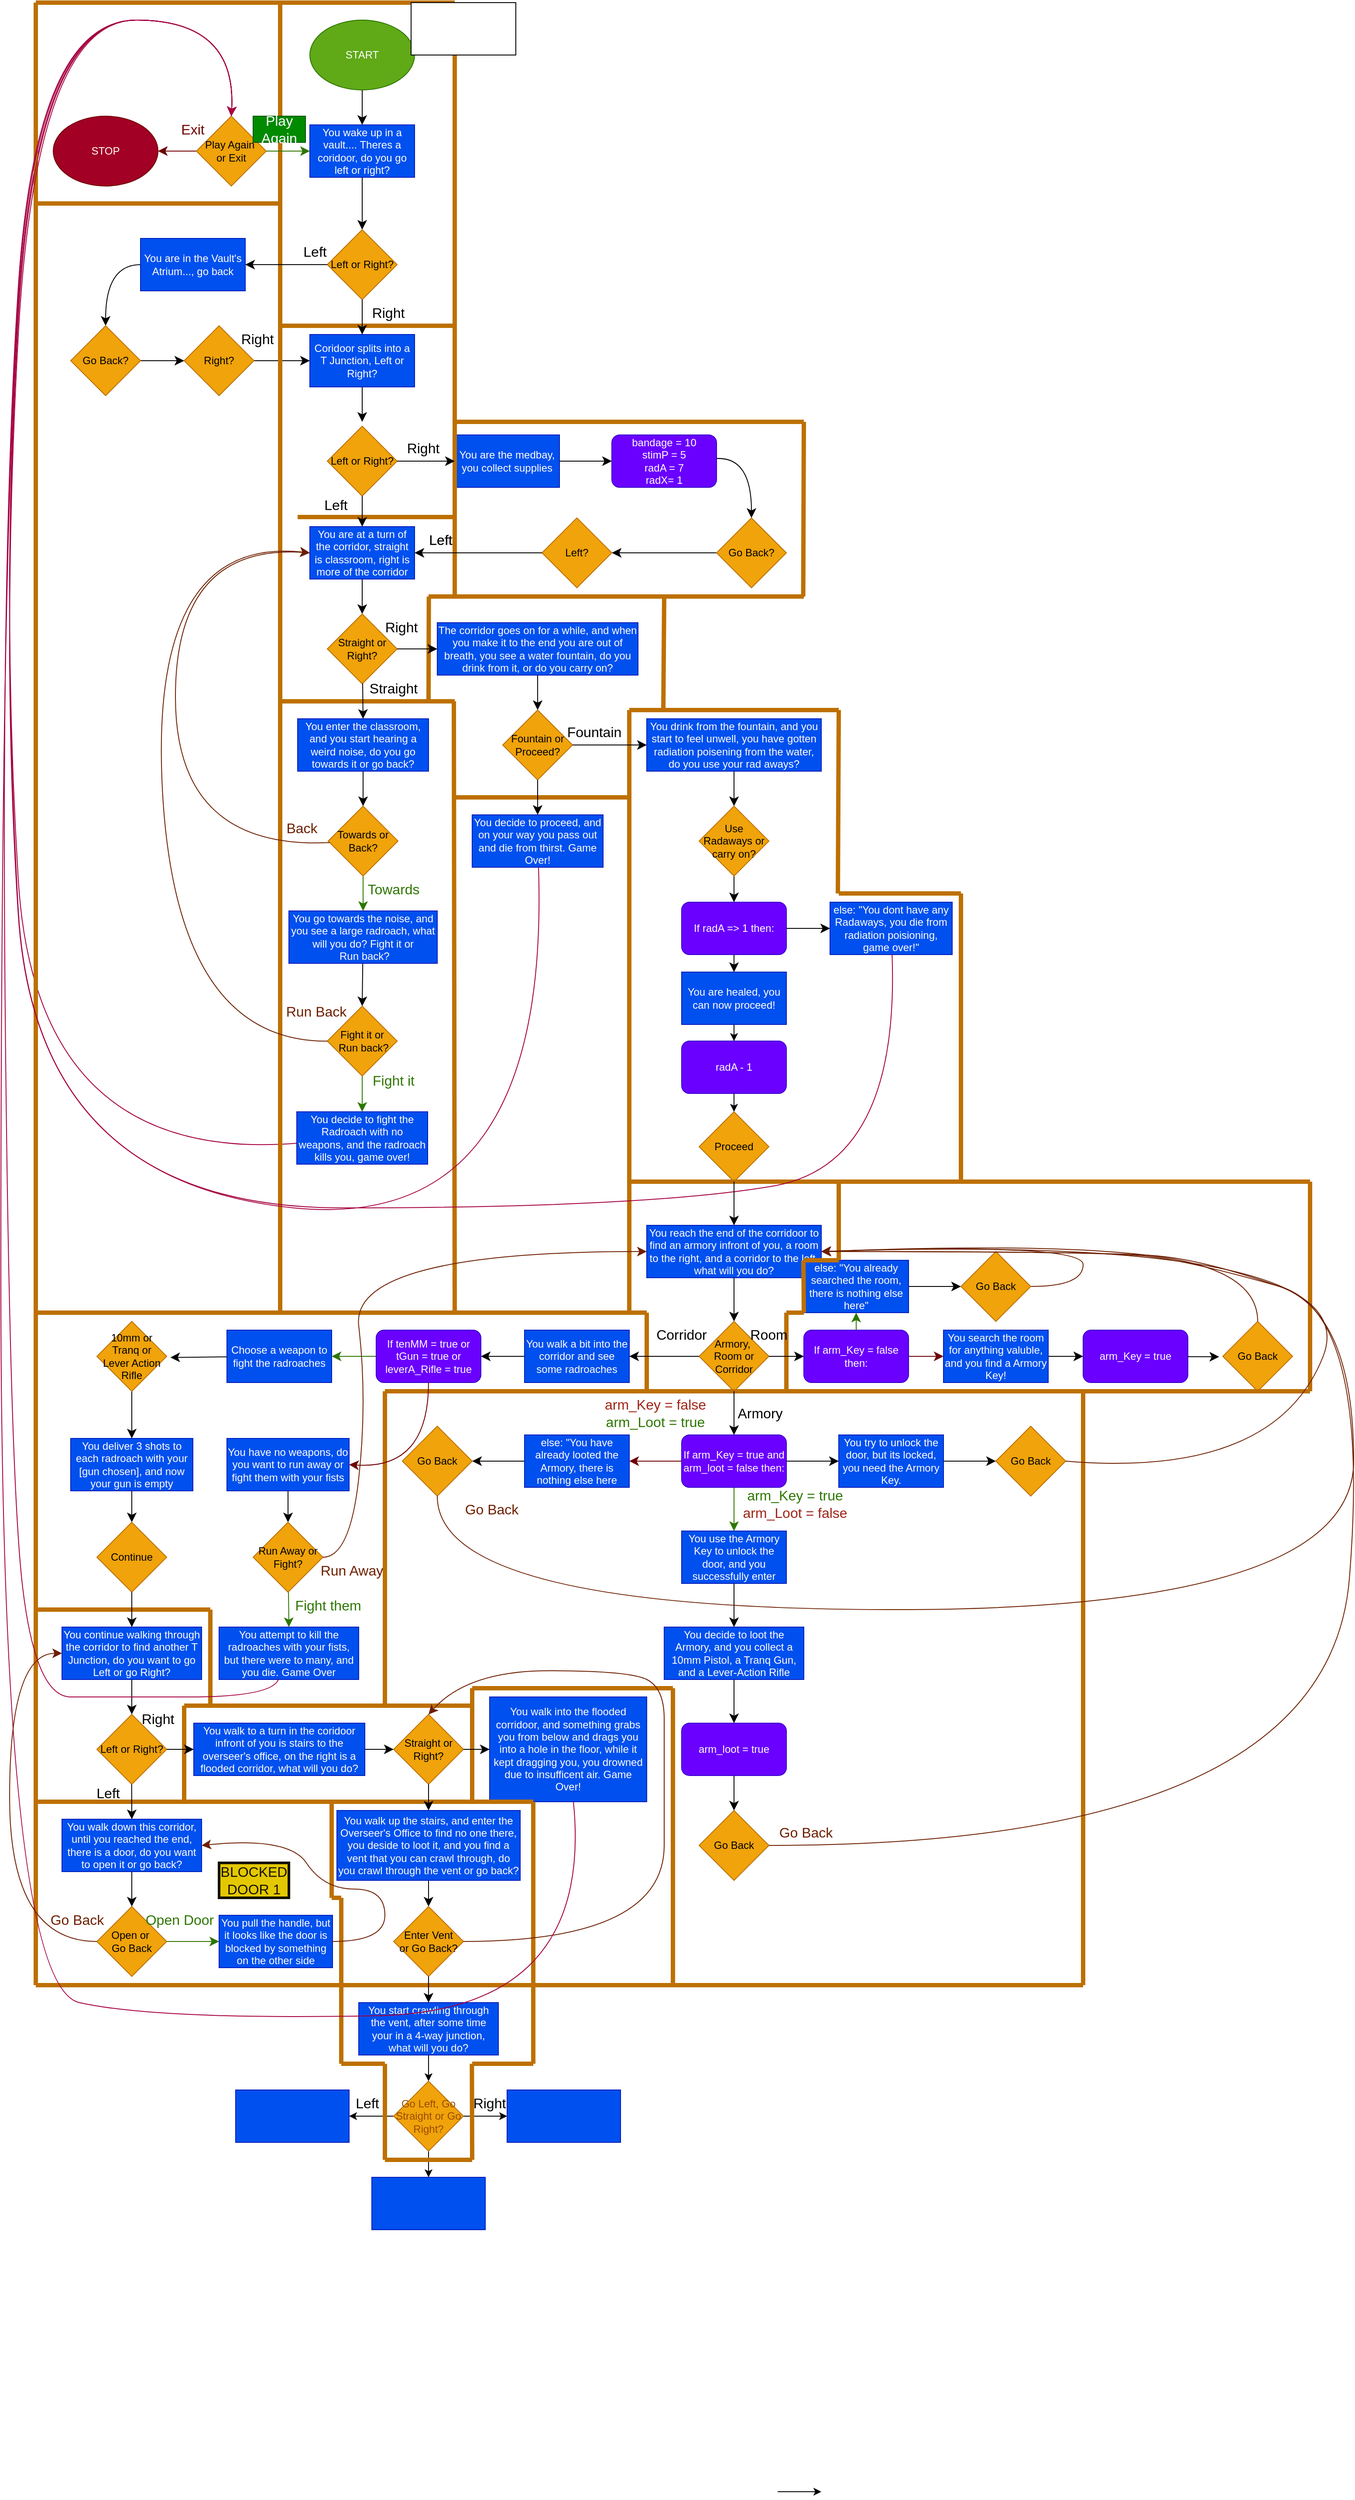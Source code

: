 <mxfile version="24.7.17">
  <diagram name="Page-1" id="D21AM5DhC4CHHDs0JGO3">
    <mxGraphModel dx="439" dy="395" grid="1" gridSize="10" guides="1" tooltips="1" connect="1" arrows="1" fold="1" page="1" pageScale="1" pageWidth="827" pageHeight="1169" math="0" shadow="0">
      <root>
        <mxCell id="0" />
        <mxCell id="1" parent="0" />
        <mxCell id="sEkhgKgrgUvZ1vjSga4u-5" style="edgeStyle=none;curved=1;rounded=0;orthogonalLoop=1;jettySize=auto;html=1;entryX=0.5;entryY=0;entryDx=0;entryDy=0;fontSize=12;startSize=8;endSize=8;" parent="1" source="sEkhgKgrgUvZ1vjSga4u-1" target="sEkhgKgrgUvZ1vjSga4u-4" edge="1">
          <mxGeometry relative="1" as="geometry" />
        </mxCell>
        <mxCell id="sEkhgKgrgUvZ1vjSga4u-1" value="START" style="ellipse;whiteSpace=wrap;html=1;fillColor=#60a917;fontColor=#ffffff;strokeColor=#2D7600;" parent="1" vertex="1">
          <mxGeometry x="354" y="40" width="120" height="80" as="geometry" />
        </mxCell>
        <mxCell id="sEkhgKgrgUvZ1vjSga4u-7" style="edgeStyle=none;curved=1;rounded=0;orthogonalLoop=1;jettySize=auto;html=1;entryX=0.5;entryY=0;entryDx=0;entryDy=0;fontSize=12;startSize=8;endSize=8;" parent="1" source="sEkhgKgrgUvZ1vjSga4u-4" target="sEkhgKgrgUvZ1vjSga4u-6" edge="1">
          <mxGeometry relative="1" as="geometry" />
        </mxCell>
        <mxCell id="sEkhgKgrgUvZ1vjSga4u-4" value="You wake up in a vault.... Theres a coridoor, do you go left or right?" style="rounded=0;whiteSpace=wrap;html=1;fillColor=#0050ef;fontColor=#ffffff;strokeColor=#001DBC;" parent="1" vertex="1">
          <mxGeometry x="354" y="160" width="120" height="60" as="geometry" />
        </mxCell>
        <mxCell id="sEkhgKgrgUvZ1vjSga4u-6" value="Left or Right?" style="rhombus;whiteSpace=wrap;html=1;fillColor=#f0a30a;fontColor=#000000;strokeColor=#BD7000;" parent="1" vertex="1">
          <mxGeometry x="374" y="280" width="80" height="80" as="geometry" />
        </mxCell>
        <mxCell id="sEkhgKgrgUvZ1vjSga4u-15" style="edgeStyle=none;curved=1;rounded=0;orthogonalLoop=1;jettySize=auto;html=1;fontSize=12;startSize=8;endSize=8;entryX=0.5;entryY=0;entryDx=0;entryDy=0;" parent="1" source="sEkhgKgrgUvZ1vjSga4u-8" target="sEkhgKgrgUvZ1vjSga4u-14" edge="1">
          <mxGeometry relative="1" as="geometry">
            <mxPoint x="100" y="320" as="targetPoint" />
            <Array as="points">
              <mxPoint x="120" y="320" />
            </Array>
          </mxGeometry>
        </mxCell>
        <mxCell id="sEkhgKgrgUvZ1vjSga4u-8" value="You are in the Vault&#39;s Atrium..., go back" style="rounded=0;whiteSpace=wrap;html=1;fillColor=#0050ef;fontColor=#ffffff;strokeColor=#001DBC;" parent="1" vertex="1">
          <mxGeometry x="160" y="290" width="120" height="60" as="geometry" />
        </mxCell>
        <mxCell id="sEkhgKgrgUvZ1vjSga4u-19" style="edgeStyle=none;curved=1;rounded=0;orthogonalLoop=1;jettySize=auto;html=1;fontSize=12;startSize=8;endSize=8;" parent="1" source="sEkhgKgrgUvZ1vjSga4u-9" edge="1">
          <mxGeometry relative="1" as="geometry">
            <mxPoint x="414" y="500" as="targetPoint" />
          </mxGeometry>
        </mxCell>
        <mxCell id="sEkhgKgrgUvZ1vjSga4u-9" value="Coridoor splits into a T Junction, Left or Right?" style="rounded=0;whiteSpace=wrap;html=1;fillColor=#0050ef;fontColor=#ffffff;strokeColor=#001DBC;" parent="1" vertex="1">
          <mxGeometry x="354" y="400" width="120" height="60" as="geometry" />
        </mxCell>
        <mxCell id="sEkhgKgrgUvZ1vjSga4u-17" style="edgeStyle=none;curved=1;rounded=0;orthogonalLoop=1;jettySize=auto;html=1;entryX=0;entryY=0.5;entryDx=0;entryDy=0;fontSize=12;startSize=8;endSize=8;" parent="1" source="sEkhgKgrgUvZ1vjSga4u-12" target="sEkhgKgrgUvZ1vjSga4u-9" edge="1">
          <mxGeometry relative="1" as="geometry" />
        </mxCell>
        <mxCell id="sEkhgKgrgUvZ1vjSga4u-12" value="Right?" style="rhombus;whiteSpace=wrap;html=1;fillColor=#f0a30a;fontColor=#000000;strokeColor=#BD7000;" parent="1" vertex="1">
          <mxGeometry x="210" y="390" width="80" height="80" as="geometry" />
        </mxCell>
        <mxCell id="sEkhgKgrgUvZ1vjSga4u-16" style="edgeStyle=none;curved=1;rounded=0;orthogonalLoop=1;jettySize=auto;html=1;entryX=0;entryY=0.5;entryDx=0;entryDy=0;fontSize=12;startSize=8;endSize=8;" parent="1" source="sEkhgKgrgUvZ1vjSga4u-14" target="sEkhgKgrgUvZ1vjSga4u-12" edge="1">
          <mxGeometry relative="1" as="geometry" />
        </mxCell>
        <mxCell id="sEkhgKgrgUvZ1vjSga4u-14" value="Go Back?" style="rhombus;whiteSpace=wrap;html=1;fillColor=#f0a30a;fontColor=#000000;strokeColor=#BD7000;" parent="1" vertex="1">
          <mxGeometry x="80" y="390" width="80" height="80" as="geometry" />
        </mxCell>
        <mxCell id="sEkhgKgrgUvZ1vjSga4u-18" value="Left or Right?" style="rhombus;whiteSpace=wrap;html=1;fillColor=#f0a30a;fontColor=#000000;strokeColor=#BD7000;" parent="1" vertex="1">
          <mxGeometry x="374" y="505" width="80" height="80" as="geometry" />
        </mxCell>
        <mxCell id="sEkhgKgrgUvZ1vjSga4u-28" style="edgeStyle=none;curved=1;rounded=0;orthogonalLoop=1;jettySize=auto;html=1;entryX=0.5;entryY=0;entryDx=0;entryDy=0;fontSize=12;startSize=8;endSize=8;" parent="1" edge="1">
          <mxGeometry relative="1" as="geometry">
            <mxPoint x="820" y="542" as="sourcePoint" />
            <mxPoint x="860" y="610" as="targetPoint" />
            <Array as="points">
              <mxPoint x="860" y="540" />
            </Array>
          </mxGeometry>
        </mxCell>
        <mxCell id="sEkhgKgrgUvZ1vjSga4u-101" style="edgeStyle=none;curved=1;rounded=0;orthogonalLoop=1;jettySize=auto;html=1;exitX=1;exitY=0.5;exitDx=0;exitDy=0;entryX=0;entryY=0.5;entryDx=0;entryDy=0;fontSize=12;startSize=8;endSize=8;" parent="1" source="sEkhgKgrgUvZ1vjSga4u-20" target="sEkhgKgrgUvZ1vjSga4u-100" edge="1">
          <mxGeometry relative="1" as="geometry" />
        </mxCell>
        <mxCell id="sEkhgKgrgUvZ1vjSga4u-20" value="You are the medbay, you collect supplies" style="rounded=0;whiteSpace=wrap;html=1;fillColor=#0050ef;fontColor=#ffffff;strokeColor=#001DBC;" parent="1" vertex="1">
          <mxGeometry x="520" y="515" width="120" height="60" as="geometry" />
        </mxCell>
        <mxCell id="sEkhgKgrgUvZ1vjSga4u-22" value="Left?" style="rhombus;whiteSpace=wrap;html=1;fillColor=#f0a30a;fontColor=#000000;strokeColor=#BD7000;" parent="1" vertex="1">
          <mxGeometry x="620" y="610" width="80" height="80" as="geometry" />
        </mxCell>
        <mxCell id="sEkhgKgrgUvZ1vjSga4u-40" style="edgeStyle=none;curved=1;rounded=0;orthogonalLoop=1;jettySize=auto;html=1;entryX=0.5;entryY=0;entryDx=0;entryDy=0;fontSize=12;startSize=8;endSize=8;" parent="1" source="sEkhgKgrgUvZ1vjSga4u-23" target="sEkhgKgrgUvZ1vjSga4u-39" edge="1">
          <mxGeometry relative="1" as="geometry" />
        </mxCell>
        <mxCell id="sEkhgKgrgUvZ1vjSga4u-23" value="You are at a turn of the corridor, straight is classroom, right is more of the corridor" style="rounded=0;whiteSpace=wrap;html=1;fillColor=#0050ef;fontColor=#ffffff;strokeColor=#001DBC;" parent="1" vertex="1">
          <mxGeometry x="354" y="620" width="120" height="60" as="geometry" />
        </mxCell>
        <mxCell id="sEkhgKgrgUvZ1vjSga4u-29" style="edgeStyle=none;curved=1;rounded=0;orthogonalLoop=1;jettySize=auto;html=1;fontSize=12;startSize=8;endSize=8;" parent="1" source="sEkhgKgrgUvZ1vjSga4u-26" target="sEkhgKgrgUvZ1vjSga4u-22" edge="1">
          <mxGeometry relative="1" as="geometry" />
        </mxCell>
        <mxCell id="sEkhgKgrgUvZ1vjSga4u-26" value="Go Back?" style="rhombus;whiteSpace=wrap;html=1;fillColor=#f0a30a;fontColor=#000000;strokeColor=#BD7000;" parent="1" vertex="1">
          <mxGeometry x="820" y="610" width="80" height="80" as="geometry" />
        </mxCell>
        <mxCell id="sEkhgKgrgUvZ1vjSga4u-32" value="Right" style="text;strokeColor=none;fillColor=none;html=1;align=center;verticalAlign=middle;whiteSpace=wrap;rounded=0;fontSize=16;" parent="1" vertex="1">
          <mxGeometry x="414" y="360" width="60" height="30" as="geometry" />
        </mxCell>
        <mxCell id="sEkhgKgrgUvZ1vjSga4u-33" value="Left" style="text;strokeColor=none;fillColor=none;html=1;align=center;verticalAlign=middle;whiteSpace=wrap;rounded=0;fontSize=16;" parent="1" vertex="1">
          <mxGeometry x="330" y="290" width="60" height="30" as="geometry" />
        </mxCell>
        <mxCell id="sEkhgKgrgUvZ1vjSga4u-34" value="Right" style="text;strokeColor=none;fillColor=none;html=1;align=center;verticalAlign=middle;whiteSpace=wrap;rounded=0;fontSize=16;" parent="1" vertex="1">
          <mxGeometry x="454" y="515" width="60" height="30" as="geometry" />
        </mxCell>
        <mxCell id="sEkhgKgrgUvZ1vjSga4u-35" value="Left" style="text;strokeColor=none;fillColor=none;html=1;align=center;verticalAlign=middle;whiteSpace=wrap;rounded=0;fontSize=16;" parent="1" vertex="1">
          <mxGeometry x="354" y="580" width="60" height="30" as="geometry" />
        </mxCell>
        <mxCell id="sEkhgKgrgUvZ1vjSga4u-36" value="Right" style="text;strokeColor=none;fillColor=none;html=1;align=center;verticalAlign=middle;whiteSpace=wrap;rounded=0;fontSize=16;" parent="1" vertex="1">
          <mxGeometry x="264" y="390" width="60" height="30" as="geometry" />
        </mxCell>
        <mxCell id="sEkhgKgrgUvZ1vjSga4u-37" value="Left" style="text;strokeColor=none;fillColor=none;html=1;align=center;verticalAlign=middle;whiteSpace=wrap;rounded=0;fontSize=16;" parent="1" vertex="1">
          <mxGeometry x="474" y="620" width="60" height="30" as="geometry" />
        </mxCell>
        <mxCell id="sEkhgKgrgUvZ1vjSga4u-39" value="Straight or Right?" style="rhombus;whiteSpace=wrap;html=1;fillColor=#f0a30a;fontColor=#000000;strokeColor=#BD7000;" parent="1" vertex="1">
          <mxGeometry x="374" y="720" width="80" height="80" as="geometry" />
        </mxCell>
        <mxCell id="sEkhgKgrgUvZ1vjSga4u-49" style="edgeStyle=none;curved=1;rounded=0;orthogonalLoop=1;jettySize=auto;html=1;entryX=0.5;entryY=0;entryDx=0;entryDy=0;fontSize=12;startSize=8;endSize=8;" parent="1" source="sEkhgKgrgUvZ1vjSga4u-41" target="sEkhgKgrgUvZ1vjSga4u-48" edge="1">
          <mxGeometry relative="1" as="geometry" />
        </mxCell>
        <mxCell id="sEkhgKgrgUvZ1vjSga4u-41" value="You enter the classroom, and you start hearing a weird noise, do you go towards it or go back?" style="rounded=0;whiteSpace=wrap;html=1;fillColor=#0050ef;fontColor=#ffffff;strokeColor=#001DBC;" parent="1" vertex="1">
          <mxGeometry x="340" y="840" width="150" height="60" as="geometry" />
        </mxCell>
        <mxCell id="sEkhgKgrgUvZ1vjSga4u-46" value="Left" style="text;strokeColor=none;fillColor=none;html=1;align=center;verticalAlign=middle;whiteSpace=wrap;rounded=0;fontSize=16;" parent="1" vertex="1">
          <mxGeometry x="474" y="620" width="60" height="30" as="geometry" />
        </mxCell>
        <mxCell id="sEkhgKgrgUvZ1vjSga4u-47" value="Straight" style="text;strokeColor=none;fillColor=none;html=1;align=center;verticalAlign=middle;whiteSpace=wrap;rounded=0;fontSize=16;" parent="1" vertex="1">
          <mxGeometry x="420" y="790" width="60" height="30" as="geometry" />
        </mxCell>
        <mxCell id="sEkhgKgrgUvZ1vjSga4u-51" style="edgeStyle=none;curved=1;rounded=0;orthogonalLoop=1;jettySize=auto;html=1;entryX=0.5;entryY=0;entryDx=0;entryDy=0;fontSize=12;startSize=8;endSize=8;fillColor=#60a917;strokeColor=#2D7600;fontColor=#2d7600;" parent="1" source="sEkhgKgrgUvZ1vjSga4u-48" target="sEkhgKgrgUvZ1vjSga4u-50" edge="1">
          <mxGeometry relative="1" as="geometry" />
        </mxCell>
        <mxCell id="sEkhgKgrgUvZ1vjSga4u-48" value="Towards or Back?" style="rhombus;whiteSpace=wrap;html=1;fillColor=#f0a30a;fontColor=#000000;strokeColor=#BD7000;" parent="1" vertex="1">
          <mxGeometry x="375" y="940" width="80" height="80" as="geometry" />
        </mxCell>
        <mxCell id="sEkhgKgrgUvZ1vjSga4u-55" style="edgeStyle=none;curved=1;rounded=0;orthogonalLoop=1;jettySize=auto;html=1;entryX=0.5;entryY=0;entryDx=0;entryDy=0;fontSize=12;startSize=8;endSize=8;" parent="1" source="sEkhgKgrgUvZ1vjSga4u-50" target="sEkhgKgrgUvZ1vjSga4u-54" edge="1">
          <mxGeometry relative="1" as="geometry" />
        </mxCell>
        <mxCell id="sEkhgKgrgUvZ1vjSga4u-50" value="You go towards the noise, and you see a large radroach, what will you do?&amp;nbsp;Fight it or&lt;div style=&quot;&quot;&gt;&amp;nbsp;Run back?&lt;/div&gt;" style="rounded=0;whiteSpace=wrap;html=1;fillColor=#0050ef;fontColor=#ffffff;strokeColor=#001DBC;" parent="1" vertex="1">
          <mxGeometry x="330" y="1060" width="170" height="60" as="geometry" />
        </mxCell>
        <mxCell id="sEkhgKgrgUvZ1vjSga4u-53" value="Towards" style="text;strokeColor=none;fillColor=none;html=1;align=center;verticalAlign=middle;whiteSpace=wrap;rounded=0;fontSize=16;fontColor=#2d7600;" parent="1" vertex="1">
          <mxGeometry x="420" y="1020" width="60" height="30" as="geometry" />
        </mxCell>
        <mxCell id="sEkhgKgrgUvZ1vjSga4u-57" style="edgeStyle=none;curved=1;rounded=0;orthogonalLoop=1;jettySize=auto;html=1;entryX=0.5;entryY=0;entryDx=0;entryDy=0;fontSize=12;startSize=8;endSize=8;fillColor=#60a917;strokeColor=#2D7600;" parent="1" source="sEkhgKgrgUvZ1vjSga4u-54" target="sEkhgKgrgUvZ1vjSga4u-56" edge="1">
          <mxGeometry relative="1" as="geometry" />
        </mxCell>
        <mxCell id="sEkhgKgrgUvZ1vjSga4u-54" value="Fight it or&lt;div&gt;&amp;nbsp;Run back?&lt;/div&gt;" style="rhombus;whiteSpace=wrap;html=1;fillColor=#f0a30a;fontColor=#000000;strokeColor=#BD7000;" parent="1" vertex="1">
          <mxGeometry x="374" y="1169" width="80" height="80" as="geometry" />
        </mxCell>
        <mxCell id="sEkhgKgrgUvZ1vjSga4u-93" style="edgeStyle=none;curved=1;rounded=0;orthogonalLoop=1;jettySize=auto;html=1;entryX=0.5;entryY=0;entryDx=0;entryDy=0;fontSize=12;startSize=8;endSize=8;fillColor=#d80073;strokeColor=#A50040;" parent="1" source="sEkhgKgrgUvZ1vjSga4u-56" target="sEkhgKgrgUvZ1vjSga4u-58" edge="1">
          <mxGeometry relative="1" as="geometry">
            <Array as="points">
              <mxPoint x="40" y="1350" />
              <mxPoint y="700" />
              <mxPoint x="40" y="40" />
              <mxPoint x="270" y="40" />
            </Array>
          </mxGeometry>
        </mxCell>
        <mxCell id="sEkhgKgrgUvZ1vjSga4u-56" value="You decide to fight the Radroach with no weapons, and the radroach kills you, game over!" style="rounded=0;whiteSpace=wrap;html=1;fillColor=#0050ef;fontColor=#ffffff;strokeColor=#001DBC;" parent="1" vertex="1">
          <mxGeometry x="339" y="1290" width="150" height="60" as="geometry" />
        </mxCell>
        <mxCell id="sEkhgKgrgUvZ1vjSga4u-91" style="edgeStyle=none;curved=1;rounded=0;orthogonalLoop=1;jettySize=auto;html=1;entryX=1;entryY=0.5;entryDx=0;entryDy=0;fontSize=12;startSize=8;endSize=8;fillColor=#a20025;strokeColor=#6F0000;" parent="1" source="sEkhgKgrgUvZ1vjSga4u-58" target="sEkhgKgrgUvZ1vjSga4u-63" edge="1">
          <mxGeometry relative="1" as="geometry" />
        </mxCell>
        <mxCell id="sEkhgKgrgUvZ1vjSga4u-58" value="Play Again&amp;nbsp;&lt;div&gt;or Exit&lt;/div&gt;" style="rhombus;whiteSpace=wrap;html=1;fillColor=#f0a30a;fontColor=#000000;strokeColor=#BD7000;" parent="1" vertex="1">
          <mxGeometry x="224" y="150" width="80" height="80" as="geometry" />
        </mxCell>
        <mxCell id="sEkhgKgrgUvZ1vjSga4u-61" value="Fight it" style="text;strokeColor=none;fillColor=none;html=1;align=center;verticalAlign=middle;whiteSpace=wrap;rounded=0;fontSize=16;fontColor=#2d7600;" parent="1" vertex="1">
          <mxGeometry x="420" y="1239" width="60" height="30" as="geometry" />
        </mxCell>
        <mxCell id="sEkhgKgrgUvZ1vjSga4u-63" value="STOP" style="ellipse;whiteSpace=wrap;html=1;fillColor=#a20025;fontColor=#ffffff;strokeColor=#6F0000;" parent="1" vertex="1">
          <mxGeometry x="60" y="150" width="120" height="80" as="geometry" />
        </mxCell>
        <mxCell id="sEkhgKgrgUvZ1vjSga4u-65" value="Exit" style="text;strokeColor=none;fillColor=none;html=1;align=center;verticalAlign=middle;whiteSpace=wrap;rounded=0;fontSize=16;fontColor=#6f0000;" parent="1" vertex="1">
          <mxGeometry x="190" y="150" width="60" height="30" as="geometry" />
        </mxCell>
        <mxCell id="sEkhgKgrgUvZ1vjSga4u-67" value="&lt;font color=&quot;#6d1f00&quot;&gt;Back&lt;/font&gt;" style="text;strokeColor=none;fillColor=none;html=1;align=center;verticalAlign=middle;whiteSpace=wrap;rounded=0;fontSize=16;fontColor=#6f0000;" parent="1" vertex="1">
          <mxGeometry x="315" y="950" width="60" height="30" as="geometry" />
        </mxCell>
        <mxCell id="sEkhgKgrgUvZ1vjSga4u-74" style="edgeStyle=none;curved=1;rounded=0;orthogonalLoop=1;jettySize=auto;html=1;fontSize=12;startSize=8;endSize=8;" parent="1" source="sEkhgKgrgUvZ1vjSga4u-69" target="sEkhgKgrgUvZ1vjSga4u-73" edge="1">
          <mxGeometry relative="1" as="geometry" />
        </mxCell>
        <mxCell id="sEkhgKgrgUvZ1vjSga4u-69" value="The corridor goes on for a while, and when you make it to the end you are out of breath, you see a water fountain, do you drink from it, or do you carry on?" style="rounded=0;whiteSpace=wrap;html=1;fillColor=#0050ef;fontColor=#ffffff;strokeColor=#001DBC;" parent="1" vertex="1">
          <mxGeometry x="500" y="730" width="230" height="60" as="geometry" />
        </mxCell>
        <mxCell id="sEkhgKgrgUvZ1vjSga4u-72" value="Right" style="text;strokeColor=none;fillColor=none;html=1;align=center;verticalAlign=middle;whiteSpace=wrap;rounded=0;fontSize=16;" parent="1" vertex="1">
          <mxGeometry x="429" y="720" width="60" height="30" as="geometry" />
        </mxCell>
        <mxCell id="sEkhgKgrgUvZ1vjSga4u-73" value="Fountain or Proceed?" style="rhombus;whiteSpace=wrap;html=1;fillColor=#f0a30a;fontColor=#000000;strokeColor=#BD7000;" parent="1" vertex="1">
          <mxGeometry x="575" y="830" width="80" height="80" as="geometry" />
        </mxCell>
        <mxCell id="sEkhgKgrgUvZ1vjSga4u-82" style="edgeStyle=none;curved=1;rounded=0;orthogonalLoop=1;jettySize=auto;html=1;entryX=0.5;entryY=0;entryDx=0;entryDy=0;fontSize=12;startSize=8;endSize=8;" parent="1" source="sEkhgKgrgUvZ1vjSga4u-77" target="sEkhgKgrgUvZ1vjSga4u-81" edge="1">
          <mxGeometry relative="1" as="geometry" />
        </mxCell>
        <mxCell id="sEkhgKgrgUvZ1vjSga4u-77" value="You drink from the fountain, and you start to feel unwell, you have gotten radiation poisening from the water, do you use your rad aways?" style="rounded=0;whiteSpace=wrap;html=1;fillColor=#0050ef;fontColor=#ffffff;strokeColor=#001DBC;" parent="1" vertex="1">
          <mxGeometry x="740" y="840" width="200" height="60" as="geometry" />
        </mxCell>
        <mxCell id="sEkhgKgrgUvZ1vjSga4u-80" value="Fountain" style="text;strokeColor=none;fillColor=none;html=1;align=center;verticalAlign=middle;whiteSpace=wrap;rounded=0;fontSize=16;" parent="1" vertex="1">
          <mxGeometry x="650" y="840" width="60" height="30" as="geometry" />
        </mxCell>
        <mxCell id="sEkhgKgrgUvZ1vjSga4u-85" style="edgeStyle=none;curved=1;rounded=0;orthogonalLoop=1;jettySize=auto;html=1;entryX=0.5;entryY=0;entryDx=0;entryDy=0;fontSize=12;startSize=8;endSize=8;" parent="1" source="sEkhgKgrgUvZ1vjSga4u-81" target="sEkhgKgrgUvZ1vjSga4u-84" edge="1">
          <mxGeometry relative="1" as="geometry" />
        </mxCell>
        <mxCell id="sEkhgKgrgUvZ1vjSga4u-81" value="Use Radaways or carry on?" style="rhombus;whiteSpace=wrap;html=1;fillColor=#f0a30a;fontColor=#000000;strokeColor=#BD7000;" parent="1" vertex="1">
          <mxGeometry x="800" y="940" width="80" height="80" as="geometry" />
        </mxCell>
        <mxCell id="sEkhgKgrgUvZ1vjSga4u-87" style="edgeStyle=none;curved=1;rounded=0;orthogonalLoop=1;jettySize=auto;html=1;entryX=0.5;entryY=0;entryDx=0;entryDy=0;fontSize=12;startSize=8;endSize=8;" parent="1" source="sEkhgKgrgUvZ1vjSga4u-84" target="sEkhgKgrgUvZ1vjSga4u-86" edge="1">
          <mxGeometry relative="1" as="geometry" />
        </mxCell>
        <mxCell id="sEkhgKgrgUvZ1vjSga4u-97" style="edgeStyle=none;curved=1;rounded=0;orthogonalLoop=1;jettySize=auto;html=1;entryX=0;entryY=0.5;entryDx=0;entryDy=0;fontSize=12;startSize=8;endSize=8;" parent="1" source="sEkhgKgrgUvZ1vjSga4u-84" target="sEkhgKgrgUvZ1vjSga4u-96" edge="1">
          <mxGeometry relative="1" as="geometry" />
        </mxCell>
        <mxCell id="sEkhgKgrgUvZ1vjSga4u-84" value="If radA =&amp;gt; 1 then:" style="rounded=1;whiteSpace=wrap;html=1;fillColor=#6a00ff;fontColor=#ffffff;strokeColor=#3700CC;" parent="1" vertex="1">
          <mxGeometry x="780" y="1050" width="120" height="60" as="geometry" />
        </mxCell>
        <mxCell id="Px4rRBC9yCSA2co67XNU-100" style="edgeStyle=orthogonalEdgeStyle;rounded=0;orthogonalLoop=1;jettySize=auto;html=1;entryX=0.5;entryY=0;entryDx=0;entryDy=0;" parent="1" source="sEkhgKgrgUvZ1vjSga4u-86" target="Px4rRBC9yCSA2co67XNU-97" edge="1">
          <mxGeometry relative="1" as="geometry" />
        </mxCell>
        <mxCell id="sEkhgKgrgUvZ1vjSga4u-86" value="You are healed, you can now proceed!" style="rounded=0;whiteSpace=wrap;html=1;fillColor=#0050ef;fontColor=#ffffff;strokeColor=#001DBC;" parent="1" vertex="1">
          <mxGeometry x="780" y="1130" width="120" height="60" as="geometry" />
        </mxCell>
        <mxCell id="sEkhgKgrgUvZ1vjSga4u-88" value="You decide to proceed, and on your way you pass out and die from thirst. Game Over!" style="rounded=0;whiteSpace=wrap;html=1;fillColor=#0050ef;fontColor=#ffffff;strokeColor=#001DBC;" parent="1" vertex="1">
          <mxGeometry x="540" y="950" width="150" height="60" as="geometry" />
        </mxCell>
        <mxCell id="sEkhgKgrgUvZ1vjSga4u-96" value="else: &quot;You dont have any Radaways, you die from radiation poisioning, game over!&quot;" style="rounded=0;whiteSpace=wrap;html=1;fillColor=#0050ef;fontColor=#ffffff;strokeColor=#001DBC;" parent="1" vertex="1">
          <mxGeometry x="950" y="1050" width="140" height="60" as="geometry" />
        </mxCell>
        <mxCell id="sEkhgKgrgUvZ1vjSga4u-99" value="&lt;font color=&quot;#6d1f00&quot;&gt;Run Back&lt;/font&gt;" style="text;strokeColor=none;fillColor=none;html=1;align=center;verticalAlign=middle;whiteSpace=wrap;rounded=0;fontSize=16;fontColor=#6f0000;" parent="1" vertex="1">
          <mxGeometry x="324" y="1160" width="75" height="30" as="geometry" />
        </mxCell>
        <mxCell id="sEkhgKgrgUvZ1vjSga4u-100" value="&lt;div&gt;bandage = 10&lt;/div&gt;stimP = 5&lt;div&gt;radA = 7&lt;/div&gt;&lt;div&gt;radX= 1&lt;/div&gt;" style="rounded=1;whiteSpace=wrap;html=1;fillColor=#6a00ff;fontColor=#ffffff;strokeColor=#3700CC;" parent="1" vertex="1">
          <mxGeometry x="700" y="515" width="120" height="60" as="geometry" />
        </mxCell>
        <mxCell id="sEkhgKgrgUvZ1vjSga4u-109" style="edgeStyle=none;curved=1;rounded=0;orthogonalLoop=1;jettySize=auto;html=1;entryX=0.5;entryY=0;entryDx=0;entryDy=0;fontSize=12;startSize=8;endSize=8;" parent="1" source="sEkhgKgrgUvZ1vjSga4u-102" target="sEkhgKgrgUvZ1vjSga4u-107" edge="1">
          <mxGeometry relative="1" as="geometry" />
        </mxCell>
        <mxCell id="sEkhgKgrgUvZ1vjSga4u-102" value="You reach the end of the corridoor to find an armory infront of you, a room to the right, and a corrido&lt;span style=&quot;background-color: initial;&quot;&gt;r to the left, what will you do?&lt;/span&gt;" style="rounded=0;whiteSpace=wrap;html=1;fillColor=#0050ef;fontColor=#ffffff;strokeColor=#001DBC;" parent="1" vertex="1">
          <mxGeometry x="740" y="1420" width="200" height="60" as="geometry" />
        </mxCell>
        <mxCell id="sEkhgKgrgUvZ1vjSga4u-104" value="Proceed" style="rhombus;whiteSpace=wrap;html=1;fillColor=#f0a30a;fontColor=#000000;strokeColor=#BD7000;" parent="1" vertex="1">
          <mxGeometry x="800" y="1290" width="80" height="80" as="geometry" />
        </mxCell>
        <mxCell id="sEkhgKgrgUvZ1vjSga4u-107" value="Armory,&amp;nbsp;&lt;div&gt;Room or Corridor&lt;/div&gt;" style="rhombus;whiteSpace=wrap;html=1;fillColor=#f0a30a;fontColor=#000000;strokeColor=#BD7000;" parent="1" vertex="1">
          <mxGeometry x="800" y="1530" width="80" height="80" as="geometry" />
        </mxCell>
        <mxCell id="GnkHLzZPL8W37p6Cou3z-2" style="edgeStyle=none;curved=1;rounded=0;orthogonalLoop=1;jettySize=auto;html=1;entryX=1;entryY=0.5;entryDx=0;entryDy=0;fontSize=12;startSize=8;endSize=8;" parent="1" source="sEkhgKgrgUvZ1vjSga4u-110" target="GnkHLzZPL8W37p6Cou3z-1" edge="1">
          <mxGeometry relative="1" as="geometry" />
        </mxCell>
        <mxCell id="sEkhgKgrgUvZ1vjSga4u-110" value="You walk a bit into the corridor and see some radroaches" style="rounded=0;whiteSpace=wrap;html=1;fillColor=#0050ef;fontColor=#ffffff;strokeColor=#001DBC;" parent="1" vertex="1">
          <mxGeometry x="600" y="1540" width="120" height="60" as="geometry" />
        </mxCell>
        <mxCell id="sEkhgKgrgUvZ1vjSga4u-124" style="edgeStyle=none;curved=1;rounded=0;orthogonalLoop=1;jettySize=auto;html=1;entryX=0.5;entryY=0;entryDx=0;entryDy=0;fontSize=12;startSize=8;endSize=8;" parent="1" source="sEkhgKgrgUvZ1vjSga4u-111" target="sEkhgKgrgUvZ1vjSga4u-123" edge="1">
          <mxGeometry relative="1" as="geometry" />
        </mxCell>
        <mxCell id="sEkhgKgrgUvZ1vjSga4u-111" value="You use the Armory Key to unlock the door, and you successfully enter" style="rounded=0;whiteSpace=wrap;html=1;fillColor=#0050ef;fontColor=#ffffff;strokeColor=#001DBC;" parent="1" vertex="1">
          <mxGeometry x="780" y="1770" width="120" height="60" as="geometry" />
        </mxCell>
        <mxCell id="sEkhgKgrgUvZ1vjSga4u-130" style="edgeStyle=none;curved=1;rounded=0;orthogonalLoop=1;jettySize=auto;html=1;entryX=0;entryY=0.5;entryDx=0;entryDy=0;fontSize=12;startSize=8;endSize=8;" parent="1" source="sEkhgKgrgUvZ1vjSga4u-112" target="sEkhgKgrgUvZ1vjSga4u-126" edge="1">
          <mxGeometry relative="1" as="geometry" />
        </mxCell>
        <mxCell id="sEkhgKgrgUvZ1vjSga4u-112" value="You search the room for anything valuble, and you find a Armory Key!" style="rounded=0;whiteSpace=wrap;html=1;fillColor=#0050ef;fontColor=#ffffff;strokeColor=#001DBC;" parent="1" vertex="1">
          <mxGeometry x="1080" y="1540" width="120" height="60" as="geometry" />
        </mxCell>
        <mxCell id="sEkhgKgrgUvZ1vjSga4u-114" style="edgeStyle=none;curved=1;rounded=0;orthogonalLoop=1;jettySize=auto;html=1;entryX=0.5;entryY=0;entryDx=0;entryDy=0;fontSize=12;startSize=8;endSize=8;fillColor=#60a917;strokeColor=#2D7600;" parent="1" source="sEkhgKgrgUvZ1vjSga4u-113" target="sEkhgKgrgUvZ1vjSga4u-111" edge="1">
          <mxGeometry relative="1" as="geometry" />
        </mxCell>
        <mxCell id="sEkhgKgrgUvZ1vjSga4u-119" style="edgeStyle=none;curved=1;rounded=0;orthogonalLoop=1;jettySize=auto;html=1;entryX=0;entryY=0.5;entryDx=0;entryDy=0;fontSize=12;startSize=8;endSize=8;" parent="1" source="sEkhgKgrgUvZ1vjSga4u-113" target="sEkhgKgrgUvZ1vjSga4u-118" edge="1">
          <mxGeometry relative="1" as="geometry" />
        </mxCell>
        <mxCell id="sEkhgKgrgUvZ1vjSga4u-149" style="edgeStyle=none;curved=1;rounded=0;orthogonalLoop=1;jettySize=auto;html=1;fontSize=12;startSize=8;endSize=8;fillColor=#a20025;strokeColor=#6F0000;" parent="1" source="sEkhgKgrgUvZ1vjSga4u-113" target="sEkhgKgrgUvZ1vjSga4u-147" edge="1">
          <mxGeometry relative="1" as="geometry" />
        </mxCell>
        <mxCell id="sEkhgKgrgUvZ1vjSga4u-113" value="If arm_Key = true and arm_loot = false then:" style="rounded=1;whiteSpace=wrap;html=1;fillColor=#6a00ff;fontColor=#ffffff;strokeColor=#3700CC;" parent="1" vertex="1">
          <mxGeometry x="780" y="1660" width="120" height="60" as="geometry" />
        </mxCell>
        <mxCell id="sEkhgKgrgUvZ1vjSga4u-118" value="You try to unlock the door, but its locked, you need the Armory Key." style="rounded=0;whiteSpace=wrap;html=1;fillColor=#0050ef;fontColor=#ffffff;strokeColor=#001DBC;" parent="1" vertex="1">
          <mxGeometry x="960" y="1660" width="120" height="60" as="geometry" />
        </mxCell>
        <mxCell id="sEkhgKgrgUvZ1vjSga4u-121" value="Go Back" style="rhombus;whiteSpace=wrap;html=1;fillColor=#f0a30a;fontColor=#000000;strokeColor=#BD7000;" parent="1" vertex="1">
          <mxGeometry x="1140" y="1650" width="80" height="80" as="geometry" />
        </mxCell>
        <mxCell id="sEkhgKgrgUvZ1vjSga4u-122" style="edgeStyle=none;curved=1;rounded=0;orthogonalLoop=1;jettySize=auto;html=1;entryX=0;entryY=0.5;entryDx=0;entryDy=0;fontSize=12;startSize=8;endSize=8;" parent="1" source="sEkhgKgrgUvZ1vjSga4u-118" target="sEkhgKgrgUvZ1vjSga4u-121" edge="1">
          <mxGeometry relative="1" as="geometry" />
        </mxCell>
        <mxCell id="sEkhgKgrgUvZ1vjSga4u-145" style="edgeStyle=none;curved=1;rounded=0;orthogonalLoop=1;jettySize=auto;html=1;entryX=0.5;entryY=0;entryDx=0;entryDy=0;fontSize=12;startSize=8;endSize=8;" parent="1" source="sEkhgKgrgUvZ1vjSga4u-123" target="sEkhgKgrgUvZ1vjSga4u-144" edge="1">
          <mxGeometry relative="1" as="geometry" />
        </mxCell>
        <mxCell id="sEkhgKgrgUvZ1vjSga4u-123" value="You decide to loot the Armory, and you collect a 10mm Pistol, a Tranq Gun, and a Lever-Action Rifle" style="rounded=0;whiteSpace=wrap;html=1;fillColor=#0050ef;fontColor=#ffffff;strokeColor=#001DBC;" parent="1" vertex="1">
          <mxGeometry x="760" y="1880" width="160" height="60" as="geometry" />
        </mxCell>
        <mxCell id="sEkhgKgrgUvZ1vjSga4u-125" value="Go Back" style="rhombus;whiteSpace=wrap;html=1;fillColor=#f0a30a;fontColor=#000000;strokeColor=#BD7000;" parent="1" vertex="1">
          <mxGeometry x="1400" y="1530" width="80" height="80" as="geometry" />
        </mxCell>
        <mxCell id="sEkhgKgrgUvZ1vjSga4u-126" value="arm_Key = true" style="rounded=1;whiteSpace=wrap;html=1;fillColor=#6a00ff;fontColor=#ffffff;strokeColor=#3700CC;" parent="1" vertex="1">
          <mxGeometry x="1240" y="1540" width="120" height="60" as="geometry" />
        </mxCell>
        <mxCell id="sEkhgKgrgUvZ1vjSga4u-129" style="edgeStyle=none;curved=1;rounded=0;orthogonalLoop=1;jettySize=auto;html=1;entryX=0;entryY=0.5;entryDx=0;entryDy=0;fontSize=12;startSize=8;endSize=8;fillColor=#a20025;strokeColor=#6F0000;" parent="1" source="sEkhgKgrgUvZ1vjSga4u-127" target="sEkhgKgrgUvZ1vjSga4u-112" edge="1">
          <mxGeometry relative="1" as="geometry" />
        </mxCell>
        <mxCell id="sEkhgKgrgUvZ1vjSga4u-137" style="edgeStyle=none;curved=1;rounded=0;orthogonalLoop=1;jettySize=auto;html=1;exitX=0.5;exitY=0;exitDx=0;exitDy=0;fontSize=12;startSize=8;endSize=8;fillColor=#60a917;strokeColor=#2D7600;" parent="1" source="sEkhgKgrgUvZ1vjSga4u-127" edge="1">
          <mxGeometry relative="1" as="geometry">
            <mxPoint x="979.977" y="1520.0" as="targetPoint" />
          </mxGeometry>
        </mxCell>
        <mxCell id="sEkhgKgrgUvZ1vjSga4u-127" value="If arm_Key = false then:" style="rounded=1;whiteSpace=wrap;html=1;fillColor=#6a00ff;fontColor=#ffffff;strokeColor=#3700CC;" parent="1" vertex="1">
          <mxGeometry x="920" y="1540" width="120" height="60" as="geometry" />
        </mxCell>
        <mxCell id="sEkhgKgrgUvZ1vjSga4u-131" style="edgeStyle=none;curved=1;rounded=0;orthogonalLoop=1;jettySize=auto;html=1;entryX=-0.052;entryY=0.507;entryDx=0;entryDy=0;entryPerimeter=0;fontSize=12;startSize=8;endSize=8;" parent="1" source="sEkhgKgrgUvZ1vjSga4u-126" target="sEkhgKgrgUvZ1vjSga4u-125" edge="1">
          <mxGeometry relative="1" as="geometry" />
        </mxCell>
        <mxCell id="sEkhgKgrgUvZ1vjSga4u-135" style="edgeStyle=none;curved=1;rounded=0;orthogonalLoop=1;jettySize=auto;html=1;entryX=0;entryY=0.5;entryDx=0;entryDy=0;fontSize=12;startSize=8;endSize=8;" parent="1" source="sEkhgKgrgUvZ1vjSga4u-133" target="sEkhgKgrgUvZ1vjSga4u-134" edge="1">
          <mxGeometry relative="1" as="geometry" />
        </mxCell>
        <mxCell id="sEkhgKgrgUvZ1vjSga4u-133" value="else: &quot;You already searched the room, there is nothing else here&quot;" style="rounded=0;whiteSpace=wrap;html=1;fillColor=#0050ef;fontColor=#ffffff;strokeColor=#001DBC;" parent="1" vertex="1">
          <mxGeometry x="920" y="1460" width="120" height="60" as="geometry" />
        </mxCell>
        <mxCell id="sEkhgKgrgUvZ1vjSga4u-136" style="edgeStyle=none;curved=1;rounded=0;orthogonalLoop=1;jettySize=auto;html=1;fontSize=12;startSize=8;endSize=8;fillColor=#a0522d;strokeColor=#6D1F00;" parent="1" source="sEkhgKgrgUvZ1vjSga4u-134" edge="1">
          <mxGeometry relative="1" as="geometry">
            <mxPoint x="940" y="1450" as="targetPoint" />
            <Array as="points">
              <mxPoint x="1240" y="1490" />
              <mxPoint x="1240" y="1440" />
            </Array>
          </mxGeometry>
        </mxCell>
        <mxCell id="sEkhgKgrgUvZ1vjSga4u-134" value="Go Back" style="rhombus;whiteSpace=wrap;html=1;fillColor=#f0a30a;fontColor=#000000;strokeColor=#BD7000;" parent="1" vertex="1">
          <mxGeometry x="1100" y="1450" width="80" height="80" as="geometry" />
        </mxCell>
        <mxCell id="sEkhgKgrgUvZ1vjSga4u-143" value="Go Back" style="rhombus;whiteSpace=wrap;html=1;fillColor=#f0a30a;fontColor=#000000;strokeColor=#BD7000;" parent="1" vertex="1">
          <mxGeometry x="800" y="2090" width="80" height="80" as="geometry" />
        </mxCell>
        <mxCell id="sEkhgKgrgUvZ1vjSga4u-146" style="edgeStyle=none;curved=1;rounded=0;orthogonalLoop=1;jettySize=auto;html=1;fontSize=12;startSize=8;endSize=8;" parent="1" source="sEkhgKgrgUvZ1vjSga4u-144" target="sEkhgKgrgUvZ1vjSga4u-143" edge="1">
          <mxGeometry relative="1" as="geometry" />
        </mxCell>
        <mxCell id="sEkhgKgrgUvZ1vjSga4u-144" value="arm_loot = true" style="rounded=1;whiteSpace=wrap;html=1;fillColor=#6a00ff;fontColor=#ffffff;strokeColor=#3700CC;" parent="1" vertex="1">
          <mxGeometry x="780" y="1990" width="120" height="60" as="geometry" />
        </mxCell>
        <mxCell id="sEkhgKgrgUvZ1vjSga4u-150" style="edgeStyle=none;curved=1;rounded=0;orthogonalLoop=1;jettySize=auto;html=1;fontSize=12;startSize=8;endSize=8;" parent="1" source="sEkhgKgrgUvZ1vjSga4u-147" target="sEkhgKgrgUvZ1vjSga4u-148" edge="1">
          <mxGeometry relative="1" as="geometry" />
        </mxCell>
        <mxCell id="sEkhgKgrgUvZ1vjSga4u-147" value="else: &quot;You have already looted the Armory, there is nothing else here" style="rounded=0;whiteSpace=wrap;html=1;fillColor=#0050ef;fontColor=#ffffff;strokeColor=#001DBC;" parent="1" vertex="1">
          <mxGeometry x="600" y="1660" width="120" height="60" as="geometry" />
        </mxCell>
        <mxCell id="sEkhgKgrgUvZ1vjSga4u-148" value="Go Back" style="rhombus;whiteSpace=wrap;html=1;fillColor=#f0a30a;fontColor=#000000;strokeColor=#BD7000;" parent="1" vertex="1">
          <mxGeometry x="460" y="1650" width="80" height="80" as="geometry" />
        </mxCell>
        <mxCell id="sEkhgKgrgUvZ1vjSga4u-152" value="&lt;font color=&quot;#2d7600&quot;&gt;arm_Key = true&lt;/font&gt;&lt;div&gt;&lt;font color=&quot;#9e2416&quot;&gt;arm_Loot = false&lt;/font&gt;&lt;/div&gt;" style="text;html=1;align=center;verticalAlign=middle;whiteSpace=wrap;rounded=0;fontSize=16;" parent="1" vertex="1">
          <mxGeometry x="820" y="1724" width="180" height="30" as="geometry" />
        </mxCell>
        <mxCell id="sEkhgKgrgUvZ1vjSga4u-153" value="&lt;div&gt;&lt;font color=&quot;#9e2416&quot;&gt;arm_Key = false&lt;/font&gt;&lt;/div&gt;&lt;div&gt;&lt;font color=&quot;#2d7600&quot;&gt;arm_Loot = true&lt;/font&gt;&lt;font color=&quot;#9e2416&quot;&gt;&lt;br&gt;&lt;/font&gt;&lt;/div&gt;" style="text;html=1;align=center;verticalAlign=middle;whiteSpace=wrap;rounded=0;fontSize=16;" parent="1" vertex="1">
          <mxGeometry x="660" y="1610" width="180" height="50" as="geometry" />
        </mxCell>
        <mxCell id="GnkHLzZPL8W37p6Cou3z-4" style="edgeStyle=none;curved=1;rounded=0;orthogonalLoop=1;jettySize=auto;html=1;entryX=1;entryY=0.5;entryDx=0;entryDy=0;fontSize=12;startSize=8;endSize=8;fillColor=#60a917;strokeColor=#2D7600;" parent="1" source="GnkHLzZPL8W37p6Cou3z-1" target="GnkHLzZPL8W37p6Cou3z-3" edge="1">
          <mxGeometry relative="1" as="geometry" />
        </mxCell>
        <mxCell id="GnkHLzZPL8W37p6Cou3z-1" value="If tenMM = true or tGun = true or leverA_Rifle = true" style="rounded=1;whiteSpace=wrap;html=1;fillColor=#6a00ff;fontColor=#ffffff;strokeColor=#3700CC;" parent="1" vertex="1">
          <mxGeometry x="430" y="1540" width="120" height="60" as="geometry" />
        </mxCell>
        <mxCell id="GnkHLzZPL8W37p6Cou3z-3" value="Choose a weapon to fight the radroaches" style="rounded=0;whiteSpace=wrap;html=1;fillColor=#0050ef;fontColor=#ffffff;strokeColor=#001DBC;" parent="1" vertex="1">
          <mxGeometry x="259" y="1540" width="120" height="60" as="geometry" />
        </mxCell>
        <mxCell id="GnkHLzZPL8W37p6Cou3z-8" style="edgeStyle=none;curved=1;rounded=0;orthogonalLoop=1;jettySize=auto;html=1;entryX=0.5;entryY=0;entryDx=0;entryDy=0;fontSize=12;startSize=8;endSize=8;" parent="1" source="GnkHLzZPL8W37p6Cou3z-5" target="GnkHLzZPL8W37p6Cou3z-7" edge="1">
          <mxGeometry relative="1" as="geometry" />
        </mxCell>
        <mxCell id="GnkHLzZPL8W37p6Cou3z-5" value="10mm or Tranq or Lever Action Rifle" style="rhombus;whiteSpace=wrap;html=1;fillColor=#f0a30a;fontColor=#000000;strokeColor=#BD7000;" parent="1" vertex="1">
          <mxGeometry x="110" y="1530" width="80" height="80" as="geometry" />
        </mxCell>
        <mxCell id="GnkHLzZPL8W37p6Cou3z-6" style="edgeStyle=none;curved=1;rounded=0;orthogonalLoop=1;jettySize=auto;html=1;entryX=1.052;entryY=0.516;entryDx=0;entryDy=0;entryPerimeter=0;fontSize=12;startSize=8;endSize=8;" parent="1" source="GnkHLzZPL8W37p6Cou3z-3" target="GnkHLzZPL8W37p6Cou3z-5" edge="1">
          <mxGeometry relative="1" as="geometry" />
        </mxCell>
        <mxCell id="GnkHLzZPL8W37p6Cou3z-21" style="edgeStyle=none;curved=1;rounded=0;orthogonalLoop=1;jettySize=auto;html=1;entryX=0.5;entryY=0;entryDx=0;entryDy=0;fontSize=12;startSize=8;endSize=8;" parent="1" source="GnkHLzZPL8W37p6Cou3z-7" target="GnkHLzZPL8W37p6Cou3z-20" edge="1">
          <mxGeometry relative="1" as="geometry" />
        </mxCell>
        <mxCell id="GnkHLzZPL8W37p6Cou3z-7" value="You deliver 3 shots to each radroach with your [gun chosen], and now your gun is empty" style="rounded=0;whiteSpace=wrap;html=1;fillColor=#0050ef;fontColor=#ffffff;strokeColor=#001DBC;" parent="1" vertex="1">
          <mxGeometry x="80" y="1664" width="140" height="60" as="geometry" />
        </mxCell>
        <mxCell id="GnkHLzZPL8W37p6Cou3z-12" style="edgeStyle=none;curved=1;rounded=0;orthogonalLoop=1;jettySize=auto;html=1;entryX=0.5;entryY=0;entryDx=0;entryDy=0;fontSize=12;startSize=8;endSize=8;" parent="1" source="GnkHLzZPL8W37p6Cou3z-9" target="GnkHLzZPL8W37p6Cou3z-11" edge="1">
          <mxGeometry relative="1" as="geometry" />
        </mxCell>
        <mxCell id="GnkHLzZPL8W37p6Cou3z-9" value="You have no weapons, do you want to run away or fight them with your fists" style="rounded=0;whiteSpace=wrap;html=1;fillColor=#0050ef;fontColor=#ffffff;strokeColor=#001DBC;" parent="1" vertex="1">
          <mxGeometry x="259" y="1664" width="140" height="60" as="geometry" />
        </mxCell>
        <mxCell id="GnkHLzZPL8W37p6Cou3z-17" style="edgeStyle=none;curved=1;rounded=0;orthogonalLoop=1;jettySize=auto;html=1;entryX=0.5;entryY=0;entryDx=0;entryDy=0;fontSize=12;startSize=8;endSize=8;fillColor=#60a917;strokeColor=#2D7600;" parent="1" source="GnkHLzZPL8W37p6Cou3z-11" target="GnkHLzZPL8W37p6Cou3z-16" edge="1">
          <mxGeometry relative="1" as="geometry" />
        </mxCell>
        <mxCell id="GnkHLzZPL8W37p6Cou3z-11" value="Run Away or Fight?" style="rhombus;whiteSpace=wrap;html=1;fillColor=#f0a30a;fontColor=#000000;strokeColor=#BD7000;" parent="1" vertex="1">
          <mxGeometry x="289" y="1760" width="80" height="80" as="geometry" />
        </mxCell>
        <mxCell id="GnkHLzZPL8W37p6Cou3z-15" value="&lt;font color=&quot;#6d1f00&quot;&gt;&amp;nbsp;Run Away&lt;/font&gt;" style="text;strokeColor=none;fillColor=none;html=1;align=center;verticalAlign=middle;whiteSpace=wrap;rounded=0;fontSize=16;fontColor=#6f0000;" parent="1" vertex="1">
          <mxGeometry x="360" y="1800" width="80" height="30" as="geometry" />
        </mxCell>
        <mxCell id="GnkHLzZPL8W37p6Cou3z-16" value="You attempt to kill the radroaches with your fists, but there were to many, and you die. Game Over" style="rounded=0;whiteSpace=wrap;html=1;fillColor=#0050ef;fontColor=#ffffff;strokeColor=#001DBC;" parent="1" vertex="1">
          <mxGeometry x="250" y="1880" width="160" height="60" as="geometry" />
        </mxCell>
        <mxCell id="GnkHLzZPL8W37p6Cou3z-18" value="Fight them" style="text;strokeColor=none;fillColor=none;html=1;align=center;verticalAlign=middle;whiteSpace=wrap;rounded=0;fontSize=16;fontColor=#2d7600;" parent="1" vertex="1">
          <mxGeometry x="330" y="1840" width="90" height="30" as="geometry" />
        </mxCell>
        <mxCell id="GnkHLzZPL8W37p6Cou3z-20" value="Continue" style="rhombus;whiteSpace=wrap;html=1;fillColor=#f0a30a;fontColor=#000000;strokeColor=#BD7000;" parent="1" vertex="1">
          <mxGeometry x="110" y="1760" width="80" height="80" as="geometry" />
        </mxCell>
        <mxCell id="GnkHLzZPL8W37p6Cou3z-26" style="edgeStyle=none;curved=1;rounded=0;orthogonalLoop=1;jettySize=auto;html=1;entryX=0.5;entryY=0;entryDx=0;entryDy=0;fontSize=12;startSize=8;endSize=8;" parent="1" source="GnkHLzZPL8W37p6Cou3z-22" target="GnkHLzZPL8W37p6Cou3z-24" edge="1">
          <mxGeometry relative="1" as="geometry" />
        </mxCell>
        <mxCell id="GnkHLzZPL8W37p6Cou3z-22" value="You continue walking through the corridor to find another T Junction, do you want to go Left or go Right?" style="rounded=0;whiteSpace=wrap;html=1;fillColor=#0050ef;fontColor=#ffffff;strokeColor=#001DBC;" parent="1" vertex="1">
          <mxGeometry x="70" y="1880" width="160" height="60" as="geometry" />
        </mxCell>
        <mxCell id="GnkHLzZPL8W37p6Cou3z-24" value="Left or Right?" style="rhombus;whiteSpace=wrap;html=1;fillColor=#f0a30a;fontColor=#000000;strokeColor=#BD7000;" parent="1" vertex="1">
          <mxGeometry x="110" y="1980" width="80" height="80" as="geometry" />
        </mxCell>
        <mxCell id="GnkHLzZPL8W37p6Cou3z-29" value="Right" style="text;strokeColor=none;fillColor=none;html=1;align=center;verticalAlign=middle;whiteSpace=wrap;rounded=0;fontSize=16;" parent="1" vertex="1">
          <mxGeometry x="150" y="1970" width="60" height="30" as="geometry" />
        </mxCell>
        <mxCell id="GnkHLzZPL8W37p6Cou3z-30" value="Left" style="text;strokeColor=none;fillColor=none;html=1;align=center;verticalAlign=middle;whiteSpace=wrap;rounded=0;fontSize=16;" parent="1" vertex="1">
          <mxGeometry x="93" y="2055" width="60" height="30" as="geometry" />
        </mxCell>
        <mxCell id="GnkHLzZPL8W37p6Cou3z-48" style="edgeStyle=none;curved=1;rounded=0;orthogonalLoop=1;jettySize=auto;html=1;entryX=0;entryY=0.5;entryDx=0;entryDy=0;fontSize=12;startSize=8;endSize=8;" parent="1" source="GnkHLzZPL8W37p6Cou3z-31" target="GnkHLzZPL8W37p6Cou3z-47" edge="1">
          <mxGeometry relative="1" as="geometry" />
        </mxCell>
        <mxCell id="GnkHLzZPL8W37p6Cou3z-31" value="You walk to a turn in the coridoor infront of you is stairs to the overseer&#39;s office, on the right is a flooded corridor, what will you do?" style="rounded=0;whiteSpace=wrap;html=1;fillColor=#0050ef;fontColor=#ffffff;strokeColor=#001DBC;" parent="1" vertex="1">
          <mxGeometry x="221" y="1990" width="196" height="60" as="geometry" />
        </mxCell>
        <mxCell id="GnkHLzZPL8W37p6Cou3z-36" style="edgeStyle=none;curved=1;rounded=0;orthogonalLoop=1;jettySize=auto;html=1;entryX=0.5;entryY=0;entryDx=0;entryDy=0;fontSize=12;startSize=8;endSize=8;" parent="1" source="GnkHLzZPL8W37p6Cou3z-32" target="GnkHLzZPL8W37p6Cou3z-35" edge="1">
          <mxGeometry relative="1" as="geometry" />
        </mxCell>
        <mxCell id="GnkHLzZPL8W37p6Cou3z-32" value="You walk down this corridor, until you reached the end, there is a door, do you want to open it or go back?" style="rounded=0;whiteSpace=wrap;html=1;fillColor=#0050ef;fontColor=#ffffff;strokeColor=#001DBC;" parent="1" vertex="1">
          <mxGeometry x="70" y="2100" width="160" height="60" as="geometry" />
        </mxCell>
        <mxCell id="GnkHLzZPL8W37p6Cou3z-42" style="edgeStyle=none;curved=1;rounded=0;orthogonalLoop=1;jettySize=auto;html=1;entryX=0;entryY=0.5;entryDx=0;entryDy=0;fontSize=12;startSize=8;endSize=8;fillColor=#60a917;strokeColor=#2D7600;" parent="1" source="GnkHLzZPL8W37p6Cou3z-35" target="GnkHLzZPL8W37p6Cou3z-41" edge="1">
          <mxGeometry relative="1" as="geometry" />
        </mxCell>
        <mxCell id="GnkHLzZPL8W37p6Cou3z-35" value="Open or&amp;nbsp;&lt;div&gt;Go Back&lt;/div&gt;" style="rhombus;whiteSpace=wrap;html=1;fillColor=#f0a30a;fontColor=#000000;strokeColor=#BD7000;" parent="1" vertex="1">
          <mxGeometry x="110" y="2200" width="80" height="80" as="geometry" />
        </mxCell>
        <mxCell id="GnkHLzZPL8W37p6Cou3z-38" value="&lt;font color=&quot;#6d1f00&quot;&gt;Go Back&lt;/font&gt;" style="text;strokeColor=none;fillColor=none;html=1;align=center;verticalAlign=middle;whiteSpace=wrap;rounded=0;fontSize=16;fontColor=#6f0000;" parent="1" vertex="1">
          <mxGeometry x="50" y="2200" width="75" height="30" as="geometry" />
        </mxCell>
        <mxCell id="GnkHLzZPL8W37p6Cou3z-39" value="&lt;font color=&quot;#6d1f00&quot;&gt;Go Back&lt;/font&gt;" style="text;strokeColor=none;fillColor=none;html=1;align=center;verticalAlign=middle;whiteSpace=wrap;rounded=0;fontSize=16;fontColor=#6f0000;" parent="1" vertex="1">
          <mxGeometry x="885" y="2100" width="75" height="30" as="geometry" />
        </mxCell>
        <mxCell id="GnkHLzZPL8W37p6Cou3z-40" value="&lt;font color=&quot;#6d1f00&quot;&gt;Go Back&lt;/font&gt;" style="text;strokeColor=none;fillColor=none;html=1;align=center;verticalAlign=middle;whiteSpace=wrap;rounded=0;fontSize=16;fontColor=#6f0000;" parent="1" vertex="1">
          <mxGeometry x="525" y="1730" width="75" height="30" as="geometry" />
        </mxCell>
        <mxCell id="GnkHLzZPL8W37p6Cou3z-41" value="You pull the handle, but it looks like the door is blocked by something on the other side" style="rounded=0;whiteSpace=wrap;html=1;fillColor=#0050ef;fontColor=#ffffff;strokeColor=#001DBC;" parent="1" vertex="1">
          <mxGeometry x="250" y="2210" width="130" height="60" as="geometry" />
        </mxCell>
        <mxCell id="GnkHLzZPL8W37p6Cou3z-43" value="Open Door" style="text;strokeColor=none;fillColor=none;html=1;align=center;verticalAlign=middle;whiteSpace=wrap;rounded=0;fontSize=16;fontColor=#2d7600;" parent="1" vertex="1">
          <mxGeometry x="160" y="2200" width="90" height="30" as="geometry" />
        </mxCell>
        <mxCell id="GnkHLzZPL8W37p6Cou3z-46" value="&lt;font color=&quot;#141100&quot;&gt;BLOCKED DOOR 1&lt;/font&gt;" style="text;html=1;align=center;verticalAlign=middle;whiteSpace=wrap;rounded=0;fontSize=16;fontColor=#000000;fillColor=#e3c800;strokeColor=#141100;strokeWidth=3;" parent="1" vertex="1">
          <mxGeometry x="250" y="2150" width="80" height="40" as="geometry" />
        </mxCell>
        <mxCell id="GnkHLzZPL8W37p6Cou3z-47" value="Straight or Right?" style="rhombus;whiteSpace=wrap;html=1;fillColor=#f0a30a;fontColor=#000000;strokeColor=#BD7000;" parent="1" vertex="1">
          <mxGeometry x="450" y="1980" width="80" height="80" as="geometry" />
        </mxCell>
        <mxCell id="GnkHLzZPL8W37p6Cou3z-55" style="edgeStyle=none;curved=1;rounded=0;orthogonalLoop=1;jettySize=auto;html=1;entryX=0.5;entryY=0;entryDx=0;entryDy=0;fontSize=12;startSize=8;endSize=8;" parent="1" source="GnkHLzZPL8W37p6Cou3z-49" target="GnkHLzZPL8W37p6Cou3z-54" edge="1">
          <mxGeometry relative="1" as="geometry" />
        </mxCell>
        <mxCell id="GnkHLzZPL8W37p6Cou3z-49" value="You walk up the stairs, and enter the Overseer&#39;s Office to find no one there, you deside to loot it, and you find a vent that you can crawl through, do you crawl through the vent or go back?" style="rounded=0;whiteSpace=wrap;html=1;fillColor=#0050ef;fontColor=#ffffff;strokeColor=#001DBC;" parent="1" vertex="1">
          <mxGeometry x="385" y="2090" width="210" height="80" as="geometry" />
        </mxCell>
        <mxCell id="GnkHLzZPL8W37p6Cou3z-50" value="You walk into the flooded corridoor, and something grabs you from below and drags you into a hole in the floor, while it kept dragging you, you drowned due to insufficent air. Game Over!" style="rounded=0;whiteSpace=wrap;html=1;fillColor=#0050ef;fontColor=#ffffff;strokeColor=#001DBC;" parent="1" vertex="1">
          <mxGeometry x="560" y="1960" width="180" height="120" as="geometry" />
        </mxCell>
        <mxCell id="GnkHLzZPL8W37p6Cou3z-54" value="Enter Vent&lt;div&gt;or Go Back?&lt;/div&gt;" style="rhombus;whiteSpace=wrap;html=1;fillColor=#f0a30a;fontColor=#000000;strokeColor=#BD7000;" parent="1" vertex="1">
          <mxGeometry x="450" y="2200" width="80" height="80" as="geometry" />
        </mxCell>
        <mxCell id="Px4rRBC9yCSA2co67XNU-77" style="edgeStyle=orthogonalEdgeStyle;rounded=0;orthogonalLoop=1;jettySize=auto;html=1;entryX=0.5;entryY=0;entryDx=0;entryDy=0;" parent="1" source="GnkHLzZPL8W37p6Cou3z-59" target="Px4rRBC9yCSA2co67XNU-75" edge="1">
          <mxGeometry relative="1" as="geometry" />
        </mxCell>
        <mxCell id="GnkHLzZPL8W37p6Cou3z-59" value="You start crawling through the vent, after some time your in a 4-way junction, what will you do?" style="rounded=0;whiteSpace=wrap;html=1;fillColor=#0050ef;fontColor=#ffffff;strokeColor=#001DBC;" parent="1" vertex="1">
          <mxGeometry x="410" y="2310" width="160" height="60" as="geometry" />
        </mxCell>
        <mxCell id="GnkHLzZPL8W37p6Cou3z-68" value="" style="endArrow=none;html=1;rounded=0;fontSize=12;startSize=8;endSize=8;curved=1;strokeWidth=5;fillColor=#f0a30a;strokeColor=#BD7000;" parent="1" edge="1">
          <mxGeometry width="50" height="50" relative="1" as="geometry">
            <mxPoint x="520" y="390" as="sourcePoint" />
            <mxPoint x="320" y="390" as="targetPoint" />
          </mxGeometry>
        </mxCell>
        <mxCell id="Px4rRBC9yCSA2co67XNU-2" value="" style="endArrow=none;html=1;rounded=0;fontSize=12;startSize=8;endSize=8;curved=1;strokeWidth=5;fillColor=#f0a30a;strokeColor=#BD7000;" parent="1" edge="1">
          <mxGeometry width="50" height="50" relative="1" as="geometry">
            <mxPoint x="520" y="609" as="sourcePoint" />
            <mxPoint x="340" y="609" as="targetPoint" />
          </mxGeometry>
        </mxCell>
        <mxCell id="Px4rRBC9yCSA2co67XNU-4" value="" style="endArrow=none;html=1;rounded=0;fontSize=12;startSize=8;endSize=8;curved=1;strokeWidth=5;fillColor=#f0a30a;strokeColor=#BD7000;" parent="1" edge="1">
          <mxGeometry width="50" height="50" relative="1" as="geometry">
            <mxPoint x="920" y="700" as="sourcePoint" />
            <mxPoint x="490" y="700" as="targetPoint" />
          </mxGeometry>
        </mxCell>
        <mxCell id="Px4rRBC9yCSA2co67XNU-5" value="" style="endArrow=none;html=1;rounded=0;fontSize=12;startSize=8;endSize=8;curved=1;strokeWidth=5;fillColor=#f0a30a;strokeColor=#BD7000;" parent="1" edge="1">
          <mxGeometry width="50" height="50" relative="1" as="geometry">
            <mxPoint x="920" y="500" as="sourcePoint" />
            <mxPoint x="919.31" y="700" as="targetPoint" />
          </mxGeometry>
        </mxCell>
        <mxCell id="Px4rRBC9yCSA2co67XNU-7" value="" style="endArrow=none;html=1;rounded=0;fontSize=12;startSize=8;endSize=8;curved=1;strokeWidth=5;fillColor=#f0a30a;strokeColor=#BD7000;" parent="1" edge="1">
          <mxGeometry width="50" height="50" relative="1" as="geometry">
            <mxPoint x="920" y="500" as="sourcePoint" />
            <mxPoint x="520" y="500" as="targetPoint" />
          </mxGeometry>
        </mxCell>
        <mxCell id="Px4rRBC9yCSA2co67XNU-10" value="" style="endArrow=none;html=1;rounded=0;fontSize=12;startSize=8;endSize=8;curved=1;strokeWidth=5;fillColor=#f0a30a;strokeColor=#BD7000;" parent="1" edge="1">
          <mxGeometry width="50" height="50" relative="1" as="geometry">
            <mxPoint x="520" y="820" as="sourcePoint" />
            <mxPoint x="320" y="820" as="targetPoint" />
          </mxGeometry>
        </mxCell>
        <mxCell id="Px4rRBC9yCSA2co67XNU-12" value="" style="endArrow=none;html=1;rounded=0;fontSize=12;startSize=8;endSize=8;curved=1;strokeWidth=5;fillColor=#f0a30a;strokeColor=#BD7000;" parent="1" edge="1">
          <mxGeometry width="50" height="50" relative="1" as="geometry">
            <mxPoint x="490.34" y="700" as="sourcePoint" />
            <mxPoint x="490.0" y="820" as="targetPoint" />
          </mxGeometry>
        </mxCell>
        <mxCell id="Px4rRBC9yCSA2co67XNU-13" value="" style="endArrow=none;html=1;rounded=0;fontSize=12;startSize=8;endSize=8;curved=1;strokeWidth=5;fillColor=#f0a30a;strokeColor=#BD7000;" parent="1" edge="1">
          <mxGeometry width="50" height="50" relative="1" as="geometry">
            <mxPoint x="320" y="1520" as="sourcePoint" />
            <mxPoint x="320" y="20" as="targetPoint" />
          </mxGeometry>
        </mxCell>
        <mxCell id="Px4rRBC9yCSA2co67XNU-15" value="" style="endArrow=none;html=1;rounded=0;fontSize=12;startSize=8;endSize=8;curved=1;strokeWidth=5;fillColor=#f0a30a;strokeColor=#BD7000;" parent="1" edge="1">
          <mxGeometry width="50" height="50" relative="1" as="geometry">
            <mxPoint x="520" y="1520" as="sourcePoint" />
            <mxPoint x="519" y="820" as="targetPoint" />
          </mxGeometry>
        </mxCell>
        <mxCell id="Px4rRBC9yCSA2co67XNU-18" value="" style="endArrow=none;html=1;rounded=0;fontSize=12;startSize=8;endSize=8;curved=1;strokeWidth=5;fillColor=#f0a30a;strokeColor=#BD7000;" parent="1" edge="1">
          <mxGeometry width="50" height="50" relative="1" as="geometry">
            <mxPoint x="1100" y="1370" as="sourcePoint" />
            <mxPoint x="720" y="1370" as="targetPoint" />
          </mxGeometry>
        </mxCell>
        <mxCell id="Px4rRBC9yCSA2co67XNU-19" value="" style="endArrow=none;html=1;rounded=0;fontSize=12;startSize=8;endSize=8;curved=1;strokeWidth=5;fillColor=#f0a30a;strokeColor=#BD7000;" parent="1" edge="1">
          <mxGeometry width="50" height="50" relative="1" as="geometry">
            <mxPoint x="760" y="700" as="sourcePoint" />
            <mxPoint x="759" y="830" as="targetPoint" />
          </mxGeometry>
        </mxCell>
        <mxCell id="Px4rRBC9yCSA2co67XNU-20" value="" style="endArrow=none;html=1;rounded=0;fontSize=12;startSize=8;endSize=8;curved=1;strokeWidth=5;fillColor=#f0a30a;strokeColor=#BD7000;" parent="1" edge="1">
          <mxGeometry width="50" height="50" relative="1" as="geometry">
            <mxPoint x="720" y="830" as="sourcePoint" />
            <mxPoint x="720" y="1370" as="targetPoint" />
          </mxGeometry>
        </mxCell>
        <mxCell id="Px4rRBC9yCSA2co67XNU-21" value="" style="endArrow=none;html=1;rounded=0;fontSize=12;startSize=8;endSize=8;curved=1;strokeWidth=5;fillColor=#f0a30a;strokeColor=#BD7000;" parent="1" edge="1">
          <mxGeometry width="50" height="50" relative="1" as="geometry">
            <mxPoint x="720" y="930" as="sourcePoint" />
            <mxPoint x="520" y="930" as="targetPoint" />
          </mxGeometry>
        </mxCell>
        <mxCell id="Px4rRBC9yCSA2co67XNU-22" value="" style="endArrow=none;html=1;rounded=0;fontSize=12;startSize=8;endSize=8;curved=1;strokeWidth=5;fillColor=#f0a30a;strokeColor=#BD7000;" parent="1" edge="1">
          <mxGeometry width="50" height="50" relative="1" as="geometry">
            <mxPoint x="960" y="830" as="sourcePoint" />
            <mxPoint x="720" y="830" as="targetPoint" />
          </mxGeometry>
        </mxCell>
        <mxCell id="Px4rRBC9yCSA2co67XNU-23" value="" style="endArrow=none;html=1;rounded=0;fontSize=12;startSize=8;endSize=8;curved=1;strokeWidth=5;fillColor=#f0a30a;strokeColor=#BD7000;" parent="1" edge="1">
          <mxGeometry width="50" height="50" relative="1" as="geometry">
            <mxPoint x="1100" y="1370" as="sourcePoint" />
            <mxPoint x="1100" y="1040" as="targetPoint" />
          </mxGeometry>
        </mxCell>
        <mxCell id="Px4rRBC9yCSA2co67XNU-24" value="" style="endArrow=none;html=1;rounded=0;fontSize=12;startSize=8;endSize=8;curved=1;strokeWidth=5;fillColor=#f0a30a;strokeColor=#BD7000;" parent="1" edge="1">
          <mxGeometry width="50" height="50" relative="1" as="geometry">
            <mxPoint x="1100" y="1040" as="sourcePoint" />
            <mxPoint x="960" y="1040" as="targetPoint" />
          </mxGeometry>
        </mxCell>
        <mxCell id="Px4rRBC9yCSA2co67XNU-25" value="" style="endArrow=none;html=1;rounded=0;fontSize=12;startSize=8;endSize=8;curved=1;strokeWidth=5;fillColor=#f0a30a;strokeColor=#BD7000;" parent="1" edge="1">
          <mxGeometry width="50" height="50" relative="1" as="geometry">
            <mxPoint x="960" y="830" as="sourcePoint" />
            <mxPoint x="959" y="1040" as="targetPoint" />
          </mxGeometry>
        </mxCell>
        <mxCell id="Px4rRBC9yCSA2co67XNU-28" value="" style="endArrow=none;html=1;rounded=0;fontSize=12;startSize=8;endSize=8;curved=1;strokeWidth=5;fillColor=#f0a30a;strokeColor=#BD7000;" parent="1" edge="1">
          <mxGeometry width="50" height="50" relative="1" as="geometry">
            <mxPoint x="520" y="700" as="sourcePoint" />
            <mxPoint x="520" y="20" as="targetPoint" />
          </mxGeometry>
        </mxCell>
        <mxCell id="Px4rRBC9yCSA2co67XNU-30" value="" style="endArrow=none;html=1;rounded=0;fontSize=12;startSize=8;endSize=8;curved=1;strokeWidth=5;fillColor=#f0a30a;strokeColor=#BD7000;" parent="1" edge="1">
          <mxGeometry width="50" height="50" relative="1" as="geometry">
            <mxPoint x="520" y="20" as="sourcePoint" />
            <mxPoint x="40" y="20" as="targetPoint" />
          </mxGeometry>
        </mxCell>
        <mxCell id="Px4rRBC9yCSA2co67XNU-31" value="" style="endArrow=none;html=1;rounded=0;fontSize=12;startSize=8;endSize=8;curved=1;strokeWidth=5;fillColor=#f0a30a;strokeColor=#BD7000;" parent="1" edge="1">
          <mxGeometry width="50" height="50" relative="1" as="geometry">
            <mxPoint x="320" y="250" as="sourcePoint" />
            <mxPoint x="40" y="250" as="targetPoint" />
          </mxGeometry>
        </mxCell>
        <mxCell id="Px4rRBC9yCSA2co67XNU-32" value="" style="endArrow=none;html=1;rounded=0;fontSize=12;startSize=8;endSize=8;curved=1;strokeWidth=5;fillColor=#f0a30a;strokeColor=#BD7000;" parent="1" edge="1">
          <mxGeometry width="50" height="50" relative="1" as="geometry">
            <mxPoint x="720" y="1520" as="sourcePoint" />
            <mxPoint x="720" y="1370" as="targetPoint" />
          </mxGeometry>
        </mxCell>
        <mxCell id="Px4rRBC9yCSA2co67XNU-34" value="" style="endArrow=none;html=1;rounded=0;fontSize=12;startSize=8;endSize=8;curved=1;strokeWidth=5;fillColor=#f0a30a;strokeColor=#BD7000;" parent="1" edge="1">
          <mxGeometry width="50" height="50" relative="1" as="geometry">
            <mxPoint x="740" y="1520" as="sourcePoint" />
            <mxPoint x="40" y="1520" as="targetPoint" />
          </mxGeometry>
        </mxCell>
        <mxCell id="Px4rRBC9yCSA2co67XNU-35" value="" style="endArrow=none;html=1;rounded=0;fontSize=12;startSize=8;endSize=8;curved=1;strokeWidth=5;fillColor=#f0a30a;strokeColor=#BD7000;" parent="1" edge="1">
          <mxGeometry width="50" height="50" relative="1" as="geometry">
            <mxPoint x="740" y="1610" as="sourcePoint" />
            <mxPoint x="740" y="1520" as="targetPoint" />
          </mxGeometry>
        </mxCell>
        <mxCell id="Px4rRBC9yCSA2co67XNU-36" value="" style="endArrow=none;html=1;rounded=0;fontSize=12;startSize=8;endSize=8;curved=1;strokeWidth=5;fillColor=#f0a30a;strokeColor=#BD7000;" parent="1" edge="1">
          <mxGeometry width="50" height="50" relative="1" as="geometry">
            <mxPoint x="900" y="1610" as="sourcePoint" />
            <mxPoint x="900" y="1520" as="targetPoint" />
          </mxGeometry>
        </mxCell>
        <mxCell id="Px4rRBC9yCSA2co67XNU-37" value="" style="endArrow=none;html=1;rounded=0;fontSize=12;startSize=8;endSize=8;curved=1;strokeWidth=5;fillColor=#f0a30a;strokeColor=#BD7000;" parent="1" edge="1">
          <mxGeometry width="50" height="50" relative="1" as="geometry">
            <mxPoint x="1500" y="1610" as="sourcePoint" />
            <mxPoint x="440" y="1610" as="targetPoint" />
          </mxGeometry>
        </mxCell>
        <mxCell id="Px4rRBC9yCSA2co67XNU-38" value="" style="endArrow=none;html=1;rounded=0;fontSize=12;startSize=8;endSize=8;curved=1;strokeWidth=5;fillColor=#f0a30a;strokeColor=#BD7000;" parent="1" edge="1">
          <mxGeometry width="50" height="50" relative="1" as="geometry">
            <mxPoint x="920" y="1520" as="sourcePoint" />
            <mxPoint x="900" y="1520" as="targetPoint" />
          </mxGeometry>
        </mxCell>
        <mxCell id="Px4rRBC9yCSA2co67XNU-39" value="" style="endArrow=none;html=1;rounded=0;fontSize=12;startSize=8;endSize=8;curved=1;strokeWidth=5;fillColor=#f0a30a;strokeColor=#BD7000;exitX=0.334;exitY=0;exitDx=0;exitDy=0;exitPerimeter=0;" parent="1" source="sEkhgKgrgUvZ1vjSga4u-133" edge="1">
          <mxGeometry width="50" height="50" relative="1" as="geometry">
            <mxPoint x="940" y="1460" as="sourcePoint" />
            <mxPoint x="920" y="1460" as="targetPoint" />
          </mxGeometry>
        </mxCell>
        <mxCell id="Px4rRBC9yCSA2co67XNU-40" value="" style="endArrow=none;html=1;rounded=0;fontSize=12;startSize=8;endSize=8;curved=1;strokeWidth=5;fillColor=#f0a30a;strokeColor=#BD7000;" parent="1" edge="1">
          <mxGeometry width="50" height="50" relative="1" as="geometry">
            <mxPoint x="920" y="1520" as="sourcePoint" />
            <mxPoint x="919.52" y="1460" as="targetPoint" />
          </mxGeometry>
        </mxCell>
        <mxCell id="Px4rRBC9yCSA2co67XNU-41" value="" style="endArrow=none;html=1;rounded=0;fontSize=12;startSize=8;endSize=8;curved=1;strokeWidth=5;fillColor=#f0a30a;strokeColor=#BD7000;" parent="1" edge="1">
          <mxGeometry width="50" height="50" relative="1" as="geometry">
            <mxPoint x="960" y="1460" as="sourcePoint" />
            <mxPoint x="960" y="1370" as="targetPoint" />
          </mxGeometry>
        </mxCell>
        <mxCell id="Px4rRBC9yCSA2co67XNU-42" value="Corridor" style="text;strokeColor=none;fillColor=none;html=1;align=center;verticalAlign=middle;whiteSpace=wrap;rounded=0;fontSize=16;" parent="1" vertex="1">
          <mxGeometry x="750" y="1530" width="60" height="30" as="geometry" />
        </mxCell>
        <mxCell id="Px4rRBC9yCSA2co67XNU-43" value="Room" style="text;strokeColor=none;fillColor=none;html=1;align=center;verticalAlign=middle;whiteSpace=wrap;rounded=0;fontSize=16;" parent="1" vertex="1">
          <mxGeometry x="850" y="1530" width="60" height="30" as="geometry" />
        </mxCell>
        <mxCell id="Px4rRBC9yCSA2co67XNU-44" value="Armory" style="text;strokeColor=none;fillColor=none;html=1;align=center;verticalAlign=middle;whiteSpace=wrap;rounded=0;fontSize=16;" parent="1" vertex="1">
          <mxGeometry x="840" y="1620" width="60" height="30" as="geometry" />
        </mxCell>
        <mxCell id="Px4rRBC9yCSA2co67XNU-46" value="" style="endArrow=none;html=1;rounded=0;fontSize=12;startSize=8;endSize=8;curved=1;strokeWidth=5;fillColor=#f0a30a;strokeColor=#BD7000;" parent="1" edge="1">
          <mxGeometry width="50" height="50" relative="1" as="geometry">
            <mxPoint x="240" y="1970" as="sourcePoint" />
            <mxPoint x="240" y="1860" as="targetPoint" />
          </mxGeometry>
        </mxCell>
        <mxCell id="Px4rRBC9yCSA2co67XNU-47" value="" style="endArrow=none;html=1;rounded=0;fontSize=12;startSize=8;endSize=8;curved=1;strokeWidth=5;fillColor=#f0a30a;strokeColor=#BD7000;" parent="1" edge="1">
          <mxGeometry width="50" height="50" relative="1" as="geometry">
            <mxPoint x="440" y="1970" as="sourcePoint" />
            <mxPoint x="440" y="1610" as="targetPoint" />
          </mxGeometry>
        </mxCell>
        <mxCell id="Px4rRBC9yCSA2co67XNU-48" value="" style="endArrow=none;html=1;rounded=0;fontSize=12;startSize=8;endSize=8;curved=1;strokeWidth=5;fillColor=#f0a30a;strokeColor=#BD7000;" parent="1" edge="1">
          <mxGeometry width="50" height="50" relative="1" as="geometry">
            <mxPoint x="240" y="1860" as="sourcePoint" />
            <mxPoint x="40" y="1860" as="targetPoint" />
          </mxGeometry>
        </mxCell>
        <mxCell id="Px4rRBC9yCSA2co67XNU-49" value="" style="endArrow=none;html=1;rounded=0;fontSize=12;startSize=8;endSize=8;curved=1;strokeWidth=5;fillColor=#f0a30a;strokeColor=#BD7000;" parent="1" edge="1">
          <mxGeometry width="50" height="50" relative="1" as="geometry">
            <mxPoint x="540" y="1970" as="sourcePoint" />
            <mxPoint x="210" y="1970" as="targetPoint" />
          </mxGeometry>
        </mxCell>
        <mxCell id="Px4rRBC9yCSA2co67XNU-50" value="" style="endArrow=none;html=1;rounded=0;fontSize=12;startSize=8;endSize=8;curved=1;strokeWidth=5;fillColor=#f0a30a;strokeColor=#BD7000;" parent="1" edge="1">
          <mxGeometry width="50" height="50" relative="1" as="geometry">
            <mxPoint x="210" y="2080" as="sourcePoint" />
            <mxPoint x="210" y="1970" as="targetPoint" />
          </mxGeometry>
        </mxCell>
        <mxCell id="Px4rRBC9yCSA2co67XNU-51" value="" style="endArrow=none;html=1;rounded=0;fontSize=12;startSize=8;endSize=8;curved=1;strokeWidth=5;fillColor=#f0a30a;strokeColor=#BD7000;" parent="1" edge="1">
          <mxGeometry width="50" height="50" relative="1" as="geometry">
            <mxPoint x="610" y="2080" as="sourcePoint" />
            <mxPoint x="40" y="2080" as="targetPoint" />
          </mxGeometry>
        </mxCell>
        <mxCell id="Px4rRBC9yCSA2co67XNU-52" value="" style="endArrow=none;html=1;rounded=0;fontSize=12;startSize=8;endSize=8;curved=1;strokeWidth=5;fillColor=#f0a30a;strokeColor=#BD7000;" parent="1" edge="1">
          <mxGeometry width="50" height="50" relative="1" as="geometry">
            <mxPoint x="40" y="2290" as="sourcePoint" />
            <mxPoint x="40" y="20" as="targetPoint" />
          </mxGeometry>
        </mxCell>
        <mxCell id="Px4rRBC9yCSA2co67XNU-53" value="" style="endArrow=none;html=1;rounded=0;fontSize=12;startSize=8;endSize=8;curved=1;strokeWidth=5;fillColor=#f0a30a;strokeColor=#BD7000;" parent="1" edge="1">
          <mxGeometry width="50" height="50" relative="1" as="geometry">
            <mxPoint x="1240" y="2290" as="sourcePoint" />
            <mxPoint x="40" y="2290" as="targetPoint" />
          </mxGeometry>
        </mxCell>
        <mxCell id="Px4rRBC9yCSA2co67XNU-54" value="" style="endArrow=none;html=1;rounded=0;fontSize=12;startSize=8;endSize=8;curved=1;strokeWidth=5;fillColor=#f0a30a;strokeColor=#BD7000;" parent="1" edge="1">
          <mxGeometry width="50" height="50" relative="1" as="geometry">
            <mxPoint x="379" y="2190" as="sourcePoint" />
            <mxPoint x="379" y="2080" as="targetPoint" />
          </mxGeometry>
        </mxCell>
        <mxCell id="Px4rRBC9yCSA2co67XNU-55" value="" style="endArrow=none;html=1;rounded=0;fontSize=12;startSize=8;endSize=8;curved=1;strokeWidth=5;fillColor=#f0a30a;strokeColor=#BD7000;" parent="1" edge="1">
          <mxGeometry width="50" height="50" relative="1" as="geometry">
            <mxPoint x="390" y="2380" as="sourcePoint" />
            <mxPoint x="390" y="2190" as="targetPoint" />
          </mxGeometry>
        </mxCell>
        <mxCell id="Px4rRBC9yCSA2co67XNU-56" value="" style="endArrow=none;html=1;rounded=0;fontSize=12;startSize=8;endSize=8;curved=1;strokeWidth=5;fillColor=#f0a30a;strokeColor=#BD7000;" parent="1" edge="1">
          <mxGeometry width="50" height="50" relative="1" as="geometry">
            <mxPoint x="390" y="2190" as="sourcePoint" />
            <mxPoint x="379" y="2190" as="targetPoint" />
          </mxGeometry>
        </mxCell>
        <mxCell id="Px4rRBC9yCSA2co67XNU-57" value="" style="endArrow=none;html=1;rounded=0;fontSize=12;startSize=8;endSize=8;curved=1;strokeWidth=5;fillColor=#f0a30a;strokeColor=#BD7000;" parent="1" edge="1">
          <mxGeometry width="50" height="50" relative="1" as="geometry">
            <mxPoint x="540" y="2080" as="sourcePoint" />
            <mxPoint x="540" y="1950" as="targetPoint" />
          </mxGeometry>
        </mxCell>
        <mxCell id="Px4rRBC9yCSA2co67XNU-58" value="" style="endArrow=none;html=1;rounded=0;fontSize=12;startSize=8;endSize=8;curved=1;strokeWidth=5;fillColor=#f0a30a;strokeColor=#BD7000;" parent="1" edge="1">
          <mxGeometry width="50" height="50" relative="1" as="geometry">
            <mxPoint x="770" y="1950" as="sourcePoint" />
            <mxPoint x="540" y="1950" as="targetPoint" />
          </mxGeometry>
        </mxCell>
        <mxCell id="Px4rRBC9yCSA2co67XNU-59" value="" style="endArrow=none;html=1;rounded=0;fontSize=12;startSize=8;endSize=8;curved=1;strokeWidth=5;fillColor=#f0a30a;strokeColor=#BD7000;" parent="1" edge="1">
          <mxGeometry width="50" height="50" relative="1" as="geometry">
            <mxPoint x="770" y="2290" as="sourcePoint" />
            <mxPoint x="770" y="1950" as="targetPoint" />
          </mxGeometry>
        </mxCell>
        <mxCell id="Px4rRBC9yCSA2co67XNU-60" value="" style="endArrow=none;html=1;rounded=0;fontSize=12;startSize=8;endSize=8;curved=1;strokeWidth=5;fillColor=#f0a30a;strokeColor=#BD7000;" parent="1" edge="1">
          <mxGeometry width="50" height="50" relative="1" as="geometry">
            <mxPoint x="610" y="2380" as="sourcePoint" />
            <mxPoint x="610" y="2080" as="targetPoint" />
          </mxGeometry>
        </mxCell>
        <mxCell id="GnkHLzZPL8W37p6Cou3z-45" style="edgeStyle=none;curved=1;rounded=0;orthogonalLoop=1;jettySize=auto;html=1;entryX=1;entryY=0.5;entryDx=0;entryDy=0;fontSize=12;startSize=8;endSize=8;fillColor=#a0522d;strokeColor=#6D1F00;" parent="1" source="GnkHLzZPL8W37p6Cou3z-41" target="GnkHLzZPL8W37p6Cou3z-32" edge="1">
          <mxGeometry relative="1" as="geometry">
            <Array as="points">
              <mxPoint x="440" y="2240" />
              <mxPoint x="440" y="2180" />
              <mxPoint x="370" y="2180" />
              <mxPoint x="330" y="2120" />
            </Array>
          </mxGeometry>
        </mxCell>
        <mxCell id="GnkHLzZPL8W37p6Cou3z-56" style="edgeStyle=none;curved=1;rounded=0;orthogonalLoop=1;jettySize=auto;html=1;entryX=0.5;entryY=0;entryDx=0;entryDy=0;fontSize=12;startSize=8;endSize=8;fillColor=#a0522d;strokeColor=#6D1F00;" parent="1" source="GnkHLzZPL8W37p6Cou3z-54" target="GnkHLzZPL8W37p6Cou3z-47" edge="1">
          <mxGeometry relative="1" as="geometry">
            <Array as="points">
              <mxPoint x="760" y="2240" />
              <mxPoint x="760" y="2020" />
              <mxPoint x="760" y="1950" />
              <mxPoint x="720" y="1930" />
              <mxPoint x="535" y="1930" />
            </Array>
          </mxGeometry>
        </mxCell>
        <mxCell id="GnkHLzZPL8W37p6Cou3z-53" style="edgeStyle=none;curved=1;rounded=0;orthogonalLoop=1;jettySize=auto;html=1;entryX=0.5;entryY=0;entryDx=0;entryDy=0;fontSize=12;startSize=8;endSize=8;fillColor=#d80073;strokeColor=#A50040;" parent="1" source="GnkHLzZPL8W37p6Cou3z-50" target="sEkhgKgrgUvZ1vjSga4u-58" edge="1">
          <mxGeometry relative="1" as="geometry">
            <Array as="points">
              <mxPoint x="680" y="2320" />
              <mxPoint x="180" y="2330" />
              <mxPoint y="2290" />
              <mxPoint y="670" />
              <mxPoint x="40" y="40" />
              <mxPoint x="270" y="40" />
            </Array>
          </mxGeometry>
        </mxCell>
        <mxCell id="GnkHLzZPL8W37p6Cou3z-37" style="edgeStyle=none;curved=1;rounded=0;orthogonalLoop=1;jettySize=auto;html=1;entryX=0;entryY=0.5;entryDx=0;entryDy=0;fontSize=12;startSize=8;endSize=8;fillColor=#a0522d;strokeColor=#6D1F00;" parent="1" source="GnkHLzZPL8W37p6Cou3z-35" target="GnkHLzZPL8W37p6Cou3z-22" edge="1">
          <mxGeometry relative="1" as="geometry">
            <Array as="points">
              <mxPoint x="10" y="2240" />
              <mxPoint x="10" y="1910" />
            </Array>
          </mxGeometry>
        </mxCell>
        <mxCell id="GnkHLzZPL8W37p6Cou3z-19" style="edgeStyle=none;curved=1;rounded=0;orthogonalLoop=1;jettySize=auto;html=1;entryX=0.5;entryY=0;entryDx=0;entryDy=0;fontSize=12;startSize=8;endSize=8;fillColor=#d80073;strokeColor=#A50040;" parent="1" source="GnkHLzZPL8W37p6Cou3z-16" target="sEkhgKgrgUvZ1vjSga4u-58" edge="1">
          <mxGeometry relative="1" as="geometry">
            <Array as="points">
              <mxPoint x="310" y="1960" />
              <mxPoint x="120" y="1960" />
              <mxPoint x="40" y="1960" />
              <mxPoint x="10" y="1710" />
              <mxPoint y="650" />
              <mxPoint x="40" y="40" />
              <mxPoint x="270" y="40" />
            </Array>
          </mxGeometry>
        </mxCell>
        <mxCell id="GnkHLzZPL8W37p6Cou3z-14" style="edgeStyle=none;curved=1;rounded=0;orthogonalLoop=1;jettySize=auto;html=1;entryX=0;entryY=0.5;entryDx=0;entryDy=0;fontSize=12;startSize=8;endSize=8;fillColor=#a0522d;strokeColor=#6D1F00;" parent="1" source="GnkHLzZPL8W37p6Cou3z-11" target="sEkhgKgrgUvZ1vjSga4u-102" edge="1">
          <mxGeometry relative="1" as="geometry">
            <Array as="points">
              <mxPoint x="400" y="1800" />
              <mxPoint x="420" y="1620" />
              <mxPoint x="400" y="1450" />
            </Array>
          </mxGeometry>
        </mxCell>
        <mxCell id="GnkHLzZPL8W37p6Cou3z-10" style="edgeStyle=none;curved=1;rounded=0;orthogonalLoop=1;jettySize=auto;html=1;entryX=1;entryY=0.5;entryDx=0;entryDy=0;fontSize=12;startSize=8;endSize=8;fillColor=#a20025;strokeColor=#6F0000;" parent="1" source="GnkHLzZPL8W37p6Cou3z-1" target="GnkHLzZPL8W37p6Cou3z-9" edge="1">
          <mxGeometry relative="1" as="geometry">
            <Array as="points">
              <mxPoint x="490" y="1700" />
            </Array>
          </mxGeometry>
        </mxCell>
        <mxCell id="Px4rRBC9yCSA2co67XNU-66" value="" style="endArrow=none;html=1;rounded=0;fontSize=12;startSize=8;endSize=8;curved=1;strokeWidth=5;fillColor=#f0a30a;strokeColor=#BD7000;" parent="1" edge="1">
          <mxGeometry width="50" height="50" relative="1" as="geometry">
            <mxPoint x="1240" y="2290" as="sourcePoint" />
            <mxPoint x="1240" y="1610" as="targetPoint" />
          </mxGeometry>
        </mxCell>
        <mxCell id="Px4rRBC9yCSA2co67XNU-68" value="" style="endArrow=none;html=1;rounded=0;fontSize=12;startSize=8;endSize=8;curved=1;strokeWidth=5;fillColor=#f0a30a;strokeColor=#BD7000;" parent="1" edge="1">
          <mxGeometry width="50" height="50" relative="1" as="geometry">
            <mxPoint x="1500" y="1370" as="sourcePoint" />
            <mxPoint x="1100" y="1370" as="targetPoint" />
          </mxGeometry>
        </mxCell>
        <mxCell id="Px4rRBC9yCSA2co67XNU-69" value="" style="endArrow=none;html=1;rounded=0;fontSize=12;startSize=8;endSize=8;curved=1;strokeWidth=5;fillColor=#f0a30a;strokeColor=#BD7000;" parent="1" edge="1">
          <mxGeometry width="50" height="50" relative="1" as="geometry">
            <mxPoint x="1500" y="1610" as="sourcePoint" />
            <mxPoint x="1500" y="1370" as="targetPoint" />
          </mxGeometry>
        </mxCell>
        <mxCell id="sEkhgKgrgUvZ1vjSga4u-132" style="edgeStyle=none;curved=1;rounded=0;orthogonalLoop=1;jettySize=auto;html=1;exitX=0.5;exitY=0;exitDx=0;exitDy=0;entryX=1;entryY=0.5;entryDx=0;entryDy=0;fontSize=12;startSize=8;endSize=8;fillColor=#a0522d;strokeColor=#6D1F00;" parent="1" source="sEkhgKgrgUvZ1vjSga4u-125" target="sEkhgKgrgUvZ1vjSga4u-102" edge="1">
          <mxGeometry relative="1" as="geometry">
            <Array as="points">
              <mxPoint x="1440" y="1470" />
              <mxPoint x="1200" y="1440" />
            </Array>
          </mxGeometry>
        </mxCell>
        <mxCell id="sEkhgKgrgUvZ1vjSga4u-120" style="edgeStyle=none;curved=1;rounded=0;orthogonalLoop=1;jettySize=auto;html=1;entryX=1;entryY=0.5;entryDx=0;entryDy=0;fontSize=12;startSize=8;endSize=8;exitX=1;exitY=0.5;exitDx=0;exitDy=0;fillColor=#a0522d;strokeColor=#6D1F00;" parent="1" source="sEkhgKgrgUvZ1vjSga4u-121" target="sEkhgKgrgUvZ1vjSga4u-102" edge="1">
          <mxGeometry relative="1" as="geometry">
            <mxPoint x="1220" y="1687.854" as="sourcePoint" />
            <mxPoint x="1080" y="1452.14" as="targetPoint" />
            <Array as="points">
              <mxPoint x="1460" y="1710" />
              <mxPoint x="1570" y="1430" />
            </Array>
          </mxGeometry>
        </mxCell>
        <mxCell id="GnkHLzZPL8W37p6Cou3z-57" style="edgeStyle=none;curved=1;rounded=0;orthogonalLoop=1;jettySize=auto;html=1;fontSize=12;startSize=8;endSize=8;fillColor=#a0522d;strokeColor=#6D1F00;" parent="1" source="sEkhgKgrgUvZ1vjSga4u-148" edge="1">
          <mxGeometry relative="1" as="geometry">
            <mxPoint x="940" y="1450" as="targetPoint" />
            <Array as="points">
              <mxPoint x="500" y="1860" />
              <mxPoint x="1550" y="1860" />
              <mxPoint x="1550" y="1520" />
              <mxPoint x="1380" y="1460" />
              <mxPoint x="1270" y="1450" />
            </Array>
          </mxGeometry>
        </mxCell>
        <mxCell id="GnkHLzZPL8W37p6Cou3z-33" style="edgeStyle=none;curved=1;rounded=0;orthogonalLoop=1;jettySize=auto;html=1;fontSize=12;startSize=8;endSize=8;fillColor=#a0522d;strokeColor=#6D1F00;" parent="1" source="sEkhgKgrgUvZ1vjSga4u-143" edge="1">
          <mxGeometry relative="1" as="geometry">
            <mxPoint x="940" y="1450" as="targetPoint" />
            <Array as="points">
              <mxPoint x="1520" y="2130" />
              <mxPoint x="1570" y="1520" />
              <mxPoint x="1360" y="1460" />
              <mxPoint x="1260" y="1450" />
            </Array>
          </mxGeometry>
        </mxCell>
        <mxCell id="sEkhgKgrgUvZ1vjSga4u-94" style="edgeStyle=none;curved=1;rounded=0;orthogonalLoop=1;jettySize=auto;html=1;entryX=0.5;entryY=0;entryDx=0;entryDy=0;fontSize=12;startSize=8;endSize=8;fillColor=#d80073;strokeColor=#A50040;" parent="1" source="sEkhgKgrgUvZ1vjSga4u-88" target="sEkhgKgrgUvZ1vjSga4u-58" edge="1">
          <mxGeometry relative="1" as="geometry">
            <Array as="points">
              <mxPoint x="630" y="1430" />
              <mxPoint x="40" y="1370" />
              <mxPoint y="760" />
              <mxPoint x="40" y="40" />
              <mxPoint x="270" y="40" />
            </Array>
          </mxGeometry>
        </mxCell>
        <mxCell id="sEkhgKgrgUvZ1vjSga4u-98" style="edgeStyle=none;curved=1;rounded=0;orthogonalLoop=1;jettySize=auto;html=1;entryX=0.5;entryY=0;entryDx=0;entryDy=0;fontSize=12;startSize=8;endSize=8;fillColor=#d80073;strokeColor=#A50040;" parent="1" source="sEkhgKgrgUvZ1vjSga4u-96" target="sEkhgKgrgUvZ1vjSga4u-58" edge="1">
          <mxGeometry relative="1" as="geometry">
            <Array as="points">
              <mxPoint x="1030" y="1350" />
              <mxPoint x="740" y="1400" />
              <mxPoint x="40" y="1400" />
              <mxPoint y="720" />
              <mxPoint x="40" y="40" />
              <mxPoint x="270" y="40" />
            </Array>
          </mxGeometry>
        </mxCell>
        <mxCell id="sEkhgKgrgUvZ1vjSga4u-66" style="edgeStyle=none;curved=1;rounded=0;orthogonalLoop=1;jettySize=auto;html=1;entryX=0;entryY=0.5;entryDx=0;entryDy=0;fontSize=12;startSize=8;endSize=8;fillColor=#a0522d;strokeColor=#6D1F00;" parent="1" source="sEkhgKgrgUvZ1vjSga4u-48" target="sEkhgKgrgUvZ1vjSga4u-23" edge="1">
          <mxGeometry relative="1" as="geometry">
            <Array as="points">
              <mxPoint x="200" y="990" />
              <mxPoint x="200" y="640" />
            </Array>
          </mxGeometry>
        </mxCell>
        <mxCell id="sEkhgKgrgUvZ1vjSga4u-68" style="edgeStyle=none;curved=1;rounded=0;orthogonalLoop=1;jettySize=auto;html=1;fontSize=12;startSize=8;endSize=8;entryX=0;entryY=0.5;entryDx=0;entryDy=0;fillColor=#a0522d;strokeColor=#6D1F00;" parent="1" source="sEkhgKgrgUvZ1vjSga4u-54" target="sEkhgKgrgUvZ1vjSga4u-23" edge="1">
          <mxGeometry relative="1" as="geometry">
            <mxPoint x="350" y="650" as="targetPoint" />
            <Array as="points">
              <mxPoint x="200" y="1210" />
              <mxPoint x="170" y="630" />
            </Array>
          </mxGeometry>
        </mxCell>
        <mxCell id="sEkhgKgrgUvZ1vjSga4u-11" style="edgeStyle=none;curved=1;rounded=0;orthogonalLoop=1;jettySize=auto;html=1;fontSize=12;startSize=8;endSize=8;" parent="1" source="sEkhgKgrgUvZ1vjSga4u-6" target="sEkhgKgrgUvZ1vjSga4u-8" edge="1">
          <mxGeometry relative="1" as="geometry" />
        </mxCell>
        <mxCell id="sEkhgKgrgUvZ1vjSga4u-10" style="edgeStyle=none;curved=1;rounded=0;orthogonalLoop=1;jettySize=auto;html=1;entryX=0.5;entryY=0;entryDx=0;entryDy=0;fontSize=12;startSize=8;endSize=8;" parent="1" source="sEkhgKgrgUvZ1vjSga4u-6" target="sEkhgKgrgUvZ1vjSga4u-9" edge="1">
          <mxGeometry relative="1" as="geometry" />
        </mxCell>
        <mxCell id="sEkhgKgrgUvZ1vjSga4u-92" style="edgeStyle=none;curved=1;rounded=0;orthogonalLoop=1;jettySize=auto;html=1;entryX=0;entryY=0.5;entryDx=0;entryDy=0;fontSize=12;startSize=8;endSize=8;fillColor=#60a917;strokeColor=#2D7600;" parent="1" source="sEkhgKgrgUvZ1vjSga4u-58" target="sEkhgKgrgUvZ1vjSga4u-4" edge="1">
          <mxGeometry relative="1" as="geometry" />
        </mxCell>
        <mxCell id="sEkhgKgrgUvZ1vjSga4u-24" style="edgeStyle=none;curved=1;rounded=0;orthogonalLoop=1;jettySize=auto;html=1;entryX=0.5;entryY=0;entryDx=0;entryDy=0;fontSize=12;startSize=8;endSize=8;" parent="1" source="sEkhgKgrgUvZ1vjSga4u-18" target="sEkhgKgrgUvZ1vjSga4u-23" edge="1">
          <mxGeometry relative="1" as="geometry" />
        </mxCell>
        <mxCell id="sEkhgKgrgUvZ1vjSga4u-27" style="edgeStyle=none;curved=1;rounded=0;orthogonalLoop=1;jettySize=auto;html=1;entryX=0;entryY=0.5;entryDx=0;entryDy=0;fontSize=12;startSize=8;endSize=8;" parent="1" source="sEkhgKgrgUvZ1vjSga4u-18" target="sEkhgKgrgUvZ1vjSga4u-20" edge="1">
          <mxGeometry relative="1" as="geometry" />
        </mxCell>
        <mxCell id="sEkhgKgrgUvZ1vjSga4u-30" style="edgeStyle=none;curved=1;rounded=0;orthogonalLoop=1;jettySize=auto;html=1;entryX=1;entryY=0.5;entryDx=0;entryDy=0;fontSize=12;startSize=8;endSize=8;" parent="1" source="sEkhgKgrgUvZ1vjSga4u-22" target="sEkhgKgrgUvZ1vjSga4u-23" edge="1">
          <mxGeometry relative="1" as="geometry" />
        </mxCell>
        <mxCell id="sEkhgKgrgUvZ1vjSga4u-70" style="edgeStyle=none;curved=1;rounded=0;orthogonalLoop=1;jettySize=auto;html=1;entryX=0;entryY=0.5;entryDx=0;entryDy=0;fontSize=12;startSize=8;endSize=8;" parent="1" source="sEkhgKgrgUvZ1vjSga4u-39" target="sEkhgKgrgUvZ1vjSga4u-69" edge="1">
          <mxGeometry relative="1" as="geometry" />
        </mxCell>
        <mxCell id="sEkhgKgrgUvZ1vjSga4u-42" style="edgeStyle=none;curved=1;rounded=0;orthogonalLoop=1;jettySize=auto;html=1;entryX=0.5;entryY=0;entryDx=0;entryDy=0;fontSize=12;startSize=8;endSize=8;" parent="1" source="sEkhgKgrgUvZ1vjSga4u-39" target="sEkhgKgrgUvZ1vjSga4u-41" edge="1">
          <mxGeometry relative="1" as="geometry" />
        </mxCell>
        <mxCell id="sEkhgKgrgUvZ1vjSga4u-89" style="edgeStyle=none;curved=1;rounded=0;orthogonalLoop=1;jettySize=auto;html=1;entryX=0.5;entryY=0;entryDx=0;entryDy=0;fontSize=12;startSize=8;endSize=8;" parent="1" source="sEkhgKgrgUvZ1vjSga4u-73" target="sEkhgKgrgUvZ1vjSga4u-88" edge="1">
          <mxGeometry relative="1" as="geometry" />
        </mxCell>
        <mxCell id="sEkhgKgrgUvZ1vjSga4u-79" style="edgeStyle=none;curved=1;rounded=0;orthogonalLoop=1;jettySize=auto;html=1;entryX=0;entryY=0.5;entryDx=0;entryDy=0;fontSize=12;startSize=8;endSize=8;" parent="1" source="sEkhgKgrgUvZ1vjSga4u-73" target="sEkhgKgrgUvZ1vjSga4u-77" edge="1">
          <mxGeometry relative="1" as="geometry" />
        </mxCell>
        <mxCell id="sEkhgKgrgUvZ1vjSga4u-106" style="edgeStyle=none;curved=1;rounded=0;orthogonalLoop=1;jettySize=auto;html=1;fontSize=12;startSize=8;endSize=8;" parent="1" source="sEkhgKgrgUvZ1vjSga4u-104" target="sEkhgKgrgUvZ1vjSga4u-102" edge="1">
          <mxGeometry relative="1" as="geometry" />
        </mxCell>
        <mxCell id="sEkhgKgrgUvZ1vjSga4u-128" style="edgeStyle=none;curved=1;rounded=0;orthogonalLoop=1;jettySize=auto;html=1;entryX=0;entryY=0.5;entryDx=0;entryDy=0;fontSize=12;startSize=8;endSize=8;" parent="1" source="sEkhgKgrgUvZ1vjSga4u-107" target="sEkhgKgrgUvZ1vjSga4u-127" edge="1">
          <mxGeometry relative="1" as="geometry" />
        </mxCell>
        <mxCell id="sEkhgKgrgUvZ1vjSga4u-116" style="edgeStyle=none;curved=1;rounded=0;orthogonalLoop=1;jettySize=auto;html=1;entryX=1;entryY=0.5;entryDx=0;entryDy=0;fontSize=12;startSize=8;endSize=8;" parent="1" source="sEkhgKgrgUvZ1vjSga4u-107" target="sEkhgKgrgUvZ1vjSga4u-110" edge="1">
          <mxGeometry relative="1" as="geometry" />
        </mxCell>
        <mxCell id="sEkhgKgrgUvZ1vjSga4u-115" style="edgeStyle=none;curved=1;rounded=0;orthogonalLoop=1;jettySize=auto;html=1;entryX=0.5;entryY=0;entryDx=0;entryDy=0;fontSize=12;startSize=8;endSize=8;" parent="1" source="sEkhgKgrgUvZ1vjSga4u-107" target="sEkhgKgrgUvZ1vjSga4u-113" edge="1">
          <mxGeometry relative="1" as="geometry" />
        </mxCell>
        <mxCell id="GnkHLzZPL8W37p6Cou3z-23" style="edgeStyle=none;curved=1;rounded=0;orthogonalLoop=1;jettySize=auto;html=1;entryX=0.5;entryY=0;entryDx=0;entryDy=0;fontSize=12;startSize=8;endSize=8;" parent="1" source="GnkHLzZPL8W37p6Cou3z-20" target="GnkHLzZPL8W37p6Cou3z-22" edge="1">
          <mxGeometry relative="1" as="geometry" />
        </mxCell>
        <mxCell id="GnkHLzZPL8W37p6Cou3z-28" style="edgeStyle=none;curved=1;rounded=0;orthogonalLoop=1;jettySize=auto;html=1;entryX=0;entryY=0.5;entryDx=0;entryDy=0;fontSize=12;startSize=8;endSize=8;" parent="1" target="GnkHLzZPL8W37p6Cou3z-31" edge="1">
          <mxGeometry relative="1" as="geometry">
            <mxPoint x="190" y="2020" as="sourcePoint" />
            <mxPoint x="256" y="2020" as="targetPoint" />
          </mxGeometry>
        </mxCell>
        <mxCell id="GnkHLzZPL8W37p6Cou3z-27" style="edgeStyle=none;curved=1;rounded=0;orthogonalLoop=1;jettySize=auto;html=1;entryX=0.5;entryY=0;entryDx=0;entryDy=0;fontSize=12;startSize=8;endSize=8;" parent="1" target="GnkHLzZPL8W37p6Cou3z-32" edge="1">
          <mxGeometry relative="1" as="geometry">
            <mxPoint x="149.84" y="2060" as="sourcePoint" />
            <mxPoint x="149.84" y="2095" as="targetPoint" />
          </mxGeometry>
        </mxCell>
        <mxCell id="GnkHLzZPL8W37p6Cou3z-61" style="edgeStyle=none;curved=1;rounded=0;orthogonalLoop=1;jettySize=auto;html=1;entryX=0.5;entryY=0;entryDx=0;entryDy=0;fontSize=12;startSize=8;endSize=8;" parent="1" source="GnkHLzZPL8W37p6Cou3z-54" target="GnkHLzZPL8W37p6Cou3z-59" edge="1">
          <mxGeometry relative="1" as="geometry" />
        </mxCell>
        <mxCell id="GnkHLzZPL8W37p6Cou3z-52" style="edgeStyle=none;curved=1;rounded=0;orthogonalLoop=1;jettySize=auto;html=1;entryX=0;entryY=0.5;entryDx=0;entryDy=0;fontSize=12;startSize=8;endSize=8;" parent="1" source="GnkHLzZPL8W37p6Cou3z-47" target="GnkHLzZPL8W37p6Cou3z-50" edge="1">
          <mxGeometry relative="1" as="geometry" />
        </mxCell>
        <mxCell id="GnkHLzZPL8W37p6Cou3z-51" style="edgeStyle=none;curved=1;rounded=0;orthogonalLoop=1;jettySize=auto;html=1;entryX=0.5;entryY=0;entryDx=0;entryDy=0;fontSize=12;startSize=8;endSize=8;" parent="1" source="GnkHLzZPL8W37p6Cou3z-47" target="GnkHLzZPL8W37p6Cou3z-49" edge="1">
          <mxGeometry relative="1" as="geometry" />
        </mxCell>
        <mxCell id="sEkhgKgrgUvZ1vjSga4u-62" value="Play Again" style="text;strokeColor=#005700;fillColor=#008a00;html=1;align=center;verticalAlign=middle;whiteSpace=wrap;rounded=0;fontSize=16;fontColor=#ffffff;" parent="1" vertex="1">
          <mxGeometry x="289" y="150" width="60" height="30" as="geometry" />
        </mxCell>
        <mxCell id="Px4rRBC9yCSA2co67XNU-74" value="" style="rounded=0;whiteSpace=wrap;html=1;" parent="1" vertex="1">
          <mxGeometry x="470" y="20" width="120" height="60" as="geometry" />
        </mxCell>
        <mxCell id="Px4rRBC9yCSA2co67XNU-79" style="edgeStyle=orthogonalEdgeStyle;rounded=0;orthogonalLoop=1;jettySize=auto;html=1;entryX=0.5;entryY=0;entryDx=0;entryDy=0;" parent="1" source="Px4rRBC9yCSA2co67XNU-75" target="Px4rRBC9yCSA2co67XNU-78" edge="1">
          <mxGeometry relative="1" as="geometry" />
        </mxCell>
        <mxCell id="Px4rRBC9yCSA2co67XNU-83" style="edgeStyle=orthogonalEdgeStyle;rounded=0;orthogonalLoop=1;jettySize=auto;html=1;entryX=0;entryY=0.5;entryDx=0;entryDy=0;" parent="1" edge="1">
          <mxGeometry relative="1" as="geometry">
            <mxPoint x="890" y="2870" as="sourcePoint" />
            <mxPoint x="940" y="2870" as="targetPoint" />
          </mxGeometry>
        </mxCell>
        <mxCell id="Px4rRBC9yCSA2co67XNU-85" style="edgeStyle=orthogonalEdgeStyle;rounded=0;orthogonalLoop=1;jettySize=auto;html=1;entryX=1;entryY=0.5;entryDx=0;entryDy=0;" parent="1" source="Px4rRBC9yCSA2co67XNU-75" target="Px4rRBC9yCSA2co67XNU-80" edge="1">
          <mxGeometry relative="1" as="geometry" />
        </mxCell>
        <mxCell id="Px4rRBC9yCSA2co67XNU-88" style="edgeStyle=orthogonalEdgeStyle;rounded=0;orthogonalLoop=1;jettySize=auto;html=1;entryX=0;entryY=0.5;entryDx=0;entryDy=0;" parent="1" source="Px4rRBC9yCSA2co67XNU-75" target="Px4rRBC9yCSA2co67XNU-81" edge="1">
          <mxGeometry relative="1" as="geometry" />
        </mxCell>
        <mxCell id="Px4rRBC9yCSA2co67XNU-75" value="&lt;font color=&quot;#994c00&quot;&gt;Go Left, Go Straight or Go Right?&lt;/font&gt;" style="rhombus;whiteSpace=wrap;html=1;fillColor=#f0a30a;fontColor=#000000;strokeColor=#BD7000;" parent="1" vertex="1">
          <mxGeometry x="450" y="2400" width="80" height="80" as="geometry" />
        </mxCell>
        <mxCell id="Px4rRBC9yCSA2co67XNU-78" value="" style="rounded=0;whiteSpace=wrap;html=1;fillColor=#0050ef;fontColor=#ffffff;strokeColor=#001DBC;" parent="1" vertex="1">
          <mxGeometry x="425" y="2510" width="130" height="60" as="geometry" />
        </mxCell>
        <mxCell id="Px4rRBC9yCSA2co67XNU-80" value="" style="rounded=0;whiteSpace=wrap;html=1;fillColor=#0050ef;fontColor=#ffffff;strokeColor=#001DBC;" parent="1" vertex="1">
          <mxGeometry x="269" y="2410" width="130" height="60" as="geometry" />
        </mxCell>
        <mxCell id="Px4rRBC9yCSA2co67XNU-81" value="" style="rounded=0;whiteSpace=wrap;html=1;fillColor=#0050ef;fontColor=#ffffff;strokeColor=#001DBC;" parent="1" vertex="1">
          <mxGeometry x="580" y="2410" width="130" height="60" as="geometry" />
        </mxCell>
        <mxCell id="Px4rRBC9yCSA2co67XNU-86" value="Right" style="text;strokeColor=none;fillColor=none;html=1;align=center;verticalAlign=middle;whiteSpace=wrap;rounded=0;fontSize=16;" parent="1" vertex="1">
          <mxGeometry x="530" y="2410" width="60" height="30" as="geometry" />
        </mxCell>
        <mxCell id="Px4rRBC9yCSA2co67XNU-89" value="Left" style="text;strokeColor=none;fillColor=none;html=1;align=center;verticalAlign=middle;whiteSpace=wrap;rounded=0;fontSize=16;" parent="1" vertex="1">
          <mxGeometry x="390" y="2410" width="60" height="30" as="geometry" />
        </mxCell>
        <mxCell id="Px4rRBC9yCSA2co67XNU-90" value="" style="endArrow=none;html=1;rounded=0;fontSize=12;startSize=8;endSize=8;curved=1;strokeWidth=5;fillColor=#f0a30a;strokeColor=#BD7000;" parent="1" edge="1">
          <mxGeometry width="50" height="50" relative="1" as="geometry">
            <mxPoint x="440" y="2490" as="sourcePoint" />
            <mxPoint x="440" y="2380" as="targetPoint" />
          </mxGeometry>
        </mxCell>
        <mxCell id="Px4rRBC9yCSA2co67XNU-91" value="" style="endArrow=none;html=1;rounded=0;fontSize=12;startSize=8;endSize=8;curved=1;strokeWidth=5;fillColor=#f0a30a;strokeColor=#BD7000;" parent="1" edge="1">
          <mxGeometry width="50" height="50" relative="1" as="geometry">
            <mxPoint x="540" y="2490" as="sourcePoint" />
            <mxPoint x="539.67" y="2380" as="targetPoint" />
          </mxGeometry>
        </mxCell>
        <mxCell id="Px4rRBC9yCSA2co67XNU-94" value="" style="endArrow=none;html=1;rounded=0;fontSize=12;startSize=8;endSize=8;curved=1;strokeWidth=5;fillColor=#f0a30a;strokeColor=#BD7000;" parent="1" edge="1">
          <mxGeometry width="50" height="50" relative="1" as="geometry">
            <mxPoint x="440" y="2380" as="sourcePoint" />
            <mxPoint x="390" y="2380" as="targetPoint" />
          </mxGeometry>
        </mxCell>
        <mxCell id="Px4rRBC9yCSA2co67XNU-95" value="" style="endArrow=none;html=1;rounded=0;fontSize=12;startSize=8;endSize=8;curved=1;strokeWidth=5;fillColor=#f0a30a;strokeColor=#BD7000;" parent="1" edge="1">
          <mxGeometry width="50" height="50" relative="1" as="geometry">
            <mxPoint x="540" y="2490" as="sourcePoint" />
            <mxPoint x="440" y="2490" as="targetPoint" />
          </mxGeometry>
        </mxCell>
        <mxCell id="Px4rRBC9yCSA2co67XNU-96" value="" style="endArrow=none;html=1;rounded=0;fontSize=12;startSize=8;endSize=8;curved=1;strokeWidth=5;fillColor=#f0a30a;strokeColor=#BD7000;" parent="1" edge="1">
          <mxGeometry width="50" height="50" relative="1" as="geometry">
            <mxPoint x="610" y="2380" as="sourcePoint" />
            <mxPoint x="540" y="2380" as="targetPoint" />
          </mxGeometry>
        </mxCell>
        <mxCell id="Px4rRBC9yCSA2co67XNU-101" style="edgeStyle=orthogonalEdgeStyle;rounded=0;orthogonalLoop=1;jettySize=auto;html=1;entryX=0.5;entryY=0;entryDx=0;entryDy=0;" parent="1" source="Px4rRBC9yCSA2co67XNU-97" target="sEkhgKgrgUvZ1vjSga4u-104" edge="1">
          <mxGeometry relative="1" as="geometry" />
        </mxCell>
        <mxCell id="Px4rRBC9yCSA2co67XNU-97" value="radA - 1" style="rounded=1;whiteSpace=wrap;html=1;fillColor=#6a00ff;fontColor=#ffffff;strokeColor=#3700CC;" parent="1" vertex="1">
          <mxGeometry x="780" y="1209" width="120" height="60" as="geometry" />
        </mxCell>
      </root>
    </mxGraphModel>
  </diagram>
</mxfile>
